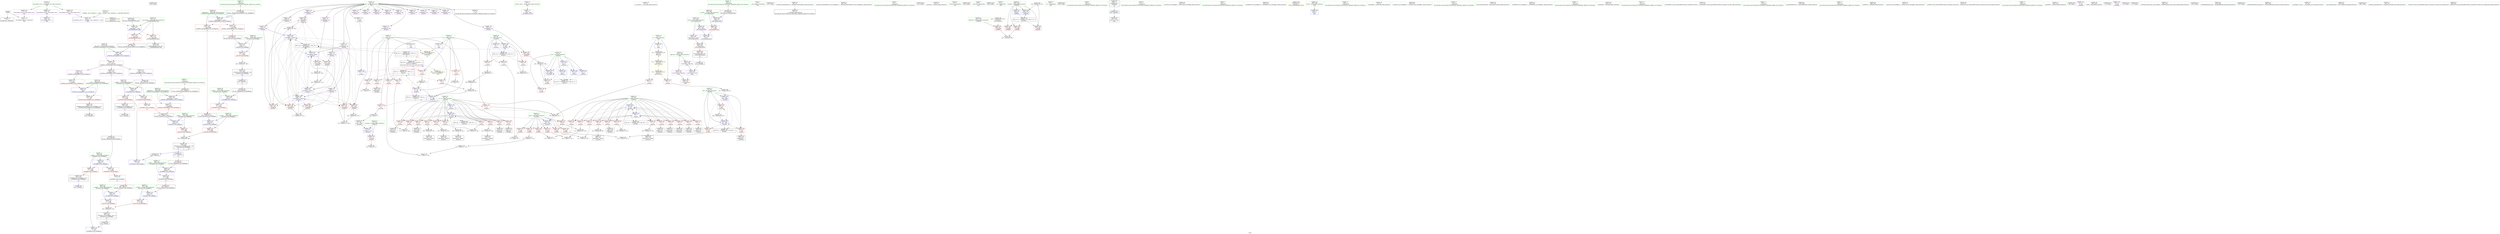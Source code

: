 digraph "SVFG" {
	label="SVFG";

	Node0x55ddb11cfbf0 [shape=record,color=grey,label="{NodeID: 0\nNullPtr}"];
	Node0x55ddb11cfbf0 -> Node0x55ddb11f7700[style=solid];
	Node0x55ddb11cfbf0 -> Node0x55ddb1202710[style=solid];
	Node0x55ddb1240a20 [shape=record,color=black,label="{NodeID: 526\n313 = PHI()\n}"];
	Node0x55ddb1204a30 [shape=record,color=blue,label="{NodeID: 277\n495\<--493\n__a.addr\<--__a\n_ZStorSt13_Ios_FmtflagsS_\n}"];
	Node0x55ddb1204a30 -> Node0x55ddb11fa1d0[style=dashed];
	Node0x55ddb11f8700 [shape=record,color=red,label="{NodeID: 194\n184\<--183\n\<--arrayidx42\n_Z5solvev\n}"];
	Node0x55ddb11f8700 -> Node0x55ddb11ff3b0[style=solid];
	Node0x55ddb11f4f60 [shape=record,color=purple,label="{NodeID: 111\n36\<--4\n\<--_ZStL8__ioinit\n__cxx_global_var_init\n}"];
	Node0x55ddb11f38f0 [shape=record,color=green,label="{NodeID: 28\n40\<--41\n__cxa_atexit\<--__cxa_atexit_field_insensitive\n}"];
	Node0x55ddb11feab0 [shape=record,color=grey,label="{NodeID: 388\n247 = Binary(246, 99, )\n}"];
	Node0x55ddb11feab0 -> Node0x55ddb1203780[style=solid];
	Node0x55ddb11f9dc0 [shape=record,color=red,label="{NodeID: 222\n476\<--464\n\<--__a.addr\n_ZStoRRSt13_Ios_FmtflagsS_\n}"];
	Node0x55ddb11f9dc0 -> Node0x55ddb11f4cf0[style=solid];
	Node0x55ddb11f9dc0 -> Node0x55ddb12047c0[style=solid];
	Node0x55ddb11fb8e0 [shape=record,color=purple,label="{NodeID: 139\n395\<--387\ncoerce.dive\<--retval\n_ZSt12setprecisioni\n}"];
	Node0x55ddb11fb8e0 -> Node0x55ddb11f9330[style=solid];
	Node0x55ddb11f6300 [shape=record,color=green,label="{NodeID: 56\n374\<--375\n__base.addr\<--__base.addr_field_insensitive\n_ZSt5fixedRSt8ios_base\n}"];
	Node0x55ddb11f6300 -> Node0x55ddb11f90c0[style=solid];
	Node0x55ddb11f6300 -> Node0x55ddb11f9190[style=solid];
	Node0x55ddb11f6300 -> Node0x55ddb1203d30[style=solid];
	Node0x55ddb1203440 [shape=record,color=blue,label="{NodeID: 250\n211\<--213\narrayidx59\<--add60\n_Z5solvev\n}"];
	Node0x55ddb1203440 -> Node0x55ddb11f8a40[style=dashed];
	Node0x55ddb1203440 -> Node0x55ddb11f8b10[style=dashed];
	Node0x55ddb1203440 -> Node0x55ddb1203510[style=dashed];
	Node0x55ddb11fcfa0 [shape=record,color=red,label="{NodeID: 167\n149\<--63\n\<--i17\n_Z5solvev\n}"];
	Node0x55ddb11fcfa0 -> Node0x55ddb11ff9b0[style=solid];
	Node0x55ddb11f7ba0 [shape=record,color=black,label="{NodeID: 84\n156\<--155\nidxprom\<--\n_Z5solvev\n}"];
	Node0x55ddb11d58a0 [shape=record,color=green,label="{NodeID: 1\n7\<--1\n__dso_handle\<--dummyObj\nGlob }"];
	Node0x55ddb1240af0 [shape=record,color=black,label="{NodeID: 527\n317 = PHI()\n}"];
	Node0x55ddb1204b00 [shape=record,color=blue,label="{NodeID: 278\n497\<--494\n__b.addr\<--__b\n_ZStorSt13_Ios_FmtflagsS_\n}"];
	Node0x55ddb1204b00 -> Node0x55ddb11fa2a0[style=dashed];
	Node0x55ddb11f87d0 [shape=record,color=red,label="{NodeID: 195\n192\<--191\n\<--arrayidx47\n_Z5solvev\n}"];
	Node0x55ddb11f87d0 -> Node0x55ddb11ff3b0[style=solid];
	Node0x55ddb11f5030 [shape=record,color=purple,label="{NodeID: 112\n135\<--15\n\<--dp\n_Z5solvev\n}"];
	Node0x55ddb11f5030 -> Node0x55ddb1203030[style=solid];
	Node0x55ddb11f39f0 [shape=record,color=green,label="{NodeID: 29\n39\<--45\n_ZNSt8ios_base4InitD1Ev\<--_ZNSt8ios_base4InitD1Ev_field_insensitive\n}"];
	Node0x55ddb11f39f0 -> Node0x55ddb11f79d0[style=solid];
	Node0x55ddb11fec30 [shape=record,color=grey,label="{NodeID: 389\n167 = Binary(166, 99, )\n}"];
	Node0x55ddb11fec30 -> Node0x55ddb11f7e10[style=solid];
	Node0x55ddb11f9e90 [shape=record,color=red,label="{NodeID: 223\n472\<--466\n\<--__b.addr\n_ZStoRRSt13_Ios_FmtflagsS_\n|{<s0>25}}"];
	Node0x55ddb11f9e90:s0 -> Node0x55ddb1242350[style=solid,color=red];
	Node0x55ddb11fb9b0 [shape=record,color=purple,label="{NodeID: 140\n414\<--413\n_M_flags\<--this1\n_ZNSt8ios_base4setfESt13_Ios_FmtflagsS0_\n}"];
	Node0x55ddb11fb9b0 -> Node0x55ddb11f9810[style=solid];
	Node0x55ddb11f63d0 [shape=record,color=green,label="{NodeID: 57\n381\<--382\n_ZNSt8ios_base4setfESt13_Ios_FmtflagsS0_\<--_ZNSt8ios_base4setfESt13_Ios_FmtflagsS0__field_insensitive\n}"];
	Node0x55ddb1203510 [shape=record,color=blue,label="{NodeID: 251\n230\<--232\narrayidx71\<--add72\n_Z5solvev\n}"];
	Node0x55ddb1203510 -> Node0x55ddb11f8560[style=dashed];
	Node0x55ddb1203510 -> Node0x55ddb11f8630[style=dashed];
	Node0x55ddb1203510 -> Node0x55ddb11f8700[style=dashed];
	Node0x55ddb1203510 -> Node0x55ddb11f87d0[style=dashed];
	Node0x55ddb1203510 -> Node0x55ddb11f88a0[style=dashed];
	Node0x55ddb1203510 -> Node0x55ddb11f8970[style=dashed];
	Node0x55ddb1203510 -> Node0x55ddb12032a0[style=dashed];
	Node0x55ddb1203510 -> Node0x55ddb1203370[style=dashed];
	Node0x55ddb1203510 -> Node0x55ddb1203440[style=dashed];
	Node0x55ddb1203510 -> Node0x55ddb121e0b0[style=dashed];
	Node0x55ddb11fd070 [shape=record,color=red,label="{NodeID: 168\n155\<--63\n\<--i17\n_Z5solvev\n}"];
	Node0x55ddb11fd070 -> Node0x55ddb11f7ba0[style=solid];
	Node0x55ddb11f7c70 [shape=record,color=black,label="{NodeID: 85\n159\<--158\nidxprom27\<--\n_Z5solvev\n}"];
	Node0x55ddb11f17d0 [shape=record,color=green,label="{NodeID: 2\n9\<--1\n\<--dummyObj\nCan only get source location for instruction, argument, global var or function.}"];
	Node0x55ddb1240bc0 [shape=record,color=black,label="{NodeID: 528\n321 = PHI()\n}"];
	Node0x55ddb11f88a0 [shape=record,color=red,label="{NodeID: 196\n202\<--201\n\<--arrayidx53\n_Z5solvev\n}"];
	Node0x55ddb11f88a0 -> Node0x55ddb11fe930[style=solid];
	Node0x55ddb11f5100 [shape=record,color=purple,label="{NodeID: 113\n157\<--15\narrayidx\<--dp\n_Z5solvev\n}"];
	Node0x55ddb11f3af0 [shape=record,color=green,label="{NodeID: 30\n52\<--53\n_Z5solvev\<--_Z5solvev_field_insensitive\n}"];
	Node0x55ddb121fa20 [shape=record,color=yellow,style=double,label="{NodeID: 473\n37V_1 = ENCHI(MR_37V_0)\npts\{375 \}\nFun[_ZSt5fixedRSt8ios_base]}"];
	Node0x55ddb121fa20 -> Node0x55ddb1203d30[style=dashed];
	Node0x55ddb11fedb0 [shape=record,color=grey,label="{NodeID: 390\n458 = Binary(457, 459, )\n}"];
	Node0x55ddb11fedb0 -> Node0x55ddb11f4c20[style=solid];
	Node0x55ddb11f9f60 [shape=record,color=red,label="{NodeID: 224\n471\<--470\n\<--\n_ZStoRRSt13_Ios_FmtflagsS_\n|{<s0>25}}"];
	Node0x55ddb11f9f60:s0 -> Node0x55ddb1242210[style=solid,color=red];
	Node0x55ddb11fba80 [shape=record,color=purple,label="{NodeID: 141\n421\<--413\n_M_flags2\<--this1\n_ZNSt8ios_base4setfESt13_Ios_FmtflagsS0_\n|{<s0>21}}"];
	Node0x55ddb11fba80:s0 -> Node0x55ddb1242490[style=solid,color=red];
	Node0x55ddb11f64d0 [shape=record,color=green,label="{NodeID: 58\n387\<--388\nretval\<--retval_field_insensitive\n_ZSt12setprecisioni\n}"];
	Node0x55ddb11f64d0 -> Node0x55ddb11fb810[style=solid];
	Node0x55ddb11f64d0 -> Node0x55ddb11fb8e0[style=solid];
	Node0x55ddb12035e0 [shape=record,color=blue,label="{NodeID: 252\n65\<--238\nj\<--inc\n_Z5solvev\n}"];
	Node0x55ddb12035e0 -> Node0x55ddb11fd7c0[style=dashed];
	Node0x55ddb12035e0 -> Node0x55ddb11fd890[style=dashed];
	Node0x55ddb12035e0 -> Node0x55ddb11fd960[style=dashed];
	Node0x55ddb12035e0 -> Node0x55ddb11fda30[style=dashed];
	Node0x55ddb12035e0 -> Node0x55ddb11fdb00[style=dashed];
	Node0x55ddb12035e0 -> Node0x55ddb11fdbd0[style=dashed];
	Node0x55ddb12035e0 -> Node0x55ddb11fdca0[style=dashed];
	Node0x55ddb12035e0 -> Node0x55ddb11fdd70[style=dashed];
	Node0x55ddb12035e0 -> Node0x55ddb11fde40[style=dashed];
	Node0x55ddb12035e0 -> Node0x55ddb11fdf10[style=dashed];
	Node0x55ddb12035e0 -> Node0x55ddb11fdfe0[style=dashed];
	Node0x55ddb12035e0 -> Node0x55ddb11fe0b0[style=dashed];
	Node0x55ddb12035e0 -> Node0x55ddb12031d0[style=dashed];
	Node0x55ddb12035e0 -> Node0x55ddb12035e0[style=dashed];
	Node0x55ddb12035e0 -> Node0x55ddb1222ab0[style=dashed];
	Node0x55ddb11fd140 [shape=record,color=red,label="{NodeID: 169\n162\<--63\n\<--i17\n_Z5solvev\n}"];
	Node0x55ddb11fd140 -> Node0x55ddb11fef30[style=solid];
	Node0x55ddb11f7d40 [shape=record,color=black,label="{NodeID: 86\n164\<--163\nidxprom30\<--add29\n_Z5solvev\n}"];
	Node0x55ddb11f1860 [shape=record,color=green,label="{NodeID: 3\n19\<--1\n_ZSt3cin\<--dummyObj\nGlob }"];
	Node0x55ddb1240c90 [shape=record,color=black,label="{NodeID: 529\n343 = PHI()\n}"];
	Node0x55ddb12279d0 [shape=record,color=yellow,style=double,label="{NodeID: 446\n29V_1 = ENCHI(MR_29V_0)\npts\{10 12 180000 \}\nFun[main]|{<s0>18}}"];
	Node0x55ddb12279d0:s0 -> Node0x55ddb12239b0[style=dashed,color=red];
	Node0x55ddb11f8970 [shape=record,color=red,label="{NodeID: 197\n212\<--211\n\<--arrayidx59\n_Z5solvev\n}"];
	Node0x55ddb11f8970 -> Node0x55ddb1209b50[style=solid];
	Node0x55ddb11f51d0 [shape=record,color=purple,label="{NodeID: 114\n160\<--15\narrayidx28\<--dp\n_Z5solvev\n}"];
	Node0x55ddb11f51d0 -> Node0x55ddb11f8560[style=solid];
	Node0x55ddb11f3bf0 [shape=record,color=green,label="{NodeID: 31\n55\<--56\nlayer\<--layer_field_insensitive\n_Z5solvev\n}"];
	Node0x55ddb11f3bf0 -> Node0x55ddb11fc510[style=solid];
	Node0x55ddb11f3bf0 -> Node0x55ddb11fc5e0[style=solid];
	Node0x55ddb11f3bf0 -> Node0x55ddb11fc6b0[style=solid];
	Node0x55ddb11f3bf0 -> Node0x55ddb11fc780[style=solid];
	Node0x55ddb11f3bf0 -> Node0x55ddb11fc850[style=solid];
	Node0x55ddb11f3bf0 -> Node0x55ddb11fc920[style=solid];
	Node0x55ddb11f3bf0 -> Node0x55ddb12028e0[style=solid];
	Node0x55ddb11fef30 [shape=record,color=grey,label="{NodeID: 391\n163 = Binary(162, 99, )\n}"];
	Node0x55ddb11fef30 -> Node0x55ddb11f7d40[style=solid];
	Node0x55ddb11fa030 [shape=record,color=red,label="{NodeID: 225\n488\<--482\n\<--__a.addr\n_ZStanSt13_Ios_FmtflagsS_\n}"];
	Node0x55ddb11fa030 -> Node0x55ddb11fe7b0[style=solid];
	Node0x55ddb11fbb50 [shape=record,color=purple,label="{NodeID: 142\n430\<--413\n_M_flags5\<--this1\n_ZNSt8ios_base4setfESt13_Ios_FmtflagsS0_\n|{<s0>23}}"];
	Node0x55ddb11fbb50:s0 -> Node0x55ddb12427e0[style=solid,color=red];
	Node0x55ddb11f65a0 [shape=record,color=green,label="{NodeID: 59\n389\<--390\n__n.addr\<--__n.addr_field_insensitive\n_ZSt12setprecisioni\n}"];
	Node0x55ddb11f65a0 -> Node0x55ddb11f9260[style=solid];
	Node0x55ddb11f65a0 -> Node0x55ddb1203e00[style=solid];
	Node0x55ddb12036b0 [shape=record,color=blue,label="{NodeID: 253\n63\<--243\ni17\<--inc78\n_Z5solvev\n}"];
	Node0x55ddb12036b0 -> Node0x55ddb11fced0[style=dashed];
	Node0x55ddb12036b0 -> Node0x55ddb11fcfa0[style=dashed];
	Node0x55ddb12036b0 -> Node0x55ddb11fd070[style=dashed];
	Node0x55ddb12036b0 -> Node0x55ddb11fd140[style=dashed];
	Node0x55ddb12036b0 -> Node0x55ddb11fd210[style=dashed];
	Node0x55ddb12036b0 -> Node0x55ddb11fd2e0[style=dashed];
	Node0x55ddb12036b0 -> Node0x55ddb11fd3b0[style=dashed];
	Node0x55ddb12036b0 -> Node0x55ddb11fd480[style=dashed];
	Node0x55ddb12036b0 -> Node0x55ddb11fd550[style=dashed];
	Node0x55ddb12036b0 -> Node0x55ddb11fd620[style=dashed];
	Node0x55ddb12036b0 -> Node0x55ddb11fd6f0[style=dashed];
	Node0x55ddb12036b0 -> Node0x55ddb12036b0[style=dashed];
	Node0x55ddb12036b0 -> Node0x55ddb12225b0[style=dashed];
	Node0x55ddb11fd210 [shape=record,color=red,label="{NodeID: 170\n178\<--63\n\<--i17\n_Z5solvev\n}"];
	Node0x55ddb11fd210 -> Node0x55ddb11f7ee0[style=solid];
	Node0x55ddb11f7e10 [shape=record,color=black,label="{NodeID: 87\n168\<--167\nidxprom33\<--add32\n_Z5solvev\n}"];
	Node0x55ddb11f1b10 [shape=record,color=green,label="{NodeID: 4\n20\<--1\n_ZSt4cout\<--dummyObj\nGlob }"];
	Node0x55ddb1240d60 [shape=record,color=black,label="{NodeID: 530\n346 = PHI()\n}"];
	Node0x55ddb11f8a40 [shape=record,color=red,label="{NodeID: 198\n221\<--220\n\<--arrayidx64\n_Z5solvev\n}"];
	Node0x55ddb11f8a40 -> Node0x55ddb120a5d0[style=solid];
	Node0x55ddb11fa580 [shape=record,color=purple,label="{NodeID: 115\n165\<--15\narrayidx31\<--dp\n_Z5solvev\n}"];
	Node0x55ddb11f3cc0 [shape=record,color=green,label="{NodeID: 32\n57\<--58\nisCenter\<--isCenter_field_insensitive\n_Z5solvev\n}"];
	Node0x55ddb11f3cc0 -> Node0x55ddb11fc9f0[style=solid];
	Node0x55ddb11f3cc0 -> Node0x55ddb12029b0[style=solid];
	Node0x55ddb11ff0b0 [shape=record,color=grey,label="{NodeID: 392\n105 = Binary(104, 97, )\n}"];
	Node0x55ddb11ff0b0 -> Node0x55ddb1202c20[style=solid];
	Node0x55ddb11fa100 [shape=record,color=red,label="{NodeID: 226\n489\<--484\n\<--__b.addr\n_ZStanSt13_Ios_FmtflagsS_\n}"];
	Node0x55ddb11fa100 -> Node0x55ddb11fe7b0[style=solid];
	Node0x55ddb11fbc20 [shape=record,color=red,label="{NodeID: 143\n100\<--8\n\<--n\n_Z5solvev\n}"];
	Node0x55ddb11fbc20 -> Node0x55ddb120a8d0[style=solid];
	Node0x55ddb11f6670 [shape=record,color=green,label="{NodeID: 60\n402\<--403\nthis.addr\<--this.addr_field_insensitive\n_ZNSt8ios_base4setfESt13_Ios_FmtflagsS0_\n}"];
	Node0x55ddb11f6670 -> Node0x55ddb11f9400[style=solid];
	Node0x55ddb11f6670 -> Node0x55ddb1203fa0[style=solid];
	Node0x55ddb121fdb0 [shape=record,color=black,label="{NodeID: 420\nMR_4V_3 = PHI(MR_4V_2, MR_4V_1, )\npts\{12 \}\n|{|<s2>13}}"];
	Node0x55ddb121fdb0 -> Node0x55ddb11fc1d0[style=dashed];
	Node0x55ddb121fdb0 -> Node0x55ddb11fc2a0[style=dashed];
	Node0x55ddb121fdb0:s2 -> Node0x55ddb12239b0[style=dashed,color=blue];
	Node0x55ddb1203780 [shape=record,color=blue,label="{NodeID: 254\n67\<--247\ni80\<--add81\n_Z5solvev\n}"];
	Node0x55ddb1203780 -> Node0x55ddb11fe180[style=dashed];
	Node0x55ddb1203780 -> Node0x55ddb11fe250[style=dashed];
	Node0x55ddb1203780 -> Node0x55ddb11fe320[style=dashed];
	Node0x55ddb1203780 -> Node0x55ddb1203920[style=dashed];
	Node0x55ddb1203780 -> Node0x55ddb1222fb0[style=dashed];
	Node0x55ddb11fd2e0 [shape=record,color=red,label="{NodeID: 171\n185\<--63\n\<--i17\n_Z5solvev\n}"];
	Node0x55ddb11fd2e0 -> Node0x55ddb11ff530[style=solid];
	Node0x55ddb11f7ee0 [shape=record,color=black,label="{NodeID: 88\n179\<--178\nidxprom39\<--\n_Z5solvev\n}"];
	Node0x55ddb11f1ba0 [shape=record,color=green,label="{NodeID: 5\n21\<--1\n.str\<--dummyObj\nGlob }"];
	Node0x55ddb1240ec0 [shape=record,color=black,label="{NodeID: 531\n351 = PHI(385, )\n}"];
	Node0x55ddb1240ec0 -> Node0x55ddb1203c60[style=solid];
	Node0x55ddb11f8b10 [shape=record,color=red,label="{NodeID: 199\n231\<--230\n\<--arrayidx71\n_Z5solvev\n}"];
	Node0x55ddb11f8b10 -> Node0x55ddb1209cd0[style=solid];
	Node0x55ddb11fa610 [shape=record,color=purple,label="{NodeID: 116\n169\<--15\narrayidx34\<--dp\n_Z5solvev\n}"];
	Node0x55ddb11fa610 -> Node0x55ddb11f8630[style=solid];
	Node0x55ddb11fa610 -> Node0x55ddb12032a0[style=solid];
	Node0x55ddb11f3d90 [shape=record,color=green,label="{NodeID: 33\n59\<--60\ni\<--i_field_insensitive\n_Z5solvev\n}"];
	Node0x55ddb11f3d90 -> Node0x55ddb11fcac0[style=solid];
	Node0x55ddb11f3d90 -> Node0x55ddb11fcb90[style=solid];
	Node0x55ddb11f3d90 -> Node0x55ddb11fcc60[style=solid];
	Node0x55ddb11f3d90 -> Node0x55ddb1202a80[style=solid];
	Node0x55ddb11f3d90 -> Node0x55ddb1202c20[style=solid];
	Node0x55ddb11ff230 [shape=record,color=grey,label="{NodeID: 393\n325 = Binary(324, 99, )\n}"];
	Node0x55ddb11ff230 -> Node0x55ddb1203ac0[style=solid];
	Node0x55ddb11fa1d0 [shape=record,color=red,label="{NodeID: 227\n501\<--495\n\<--__a.addr\n_ZStorSt13_Ios_FmtflagsS_\n}"];
	Node0x55ddb11fa1d0 -> Node0x55ddb120a750[style=solid];
	Node0x55ddb11fbcf0 [shape=record,color=red,label="{NodeID: 144\n110\<--8\n\<--n\n_Z5solvev\n}"];
	Node0x55ddb11fbcf0 -> Node0x55ddb12002b0[style=solid];
	Node0x55ddb11f6740 [shape=record,color=green,label="{NodeID: 61\n404\<--405\n__fmtfl.addr\<--__fmtfl.addr_field_insensitive\n_ZNSt8ios_base4setfESt13_Ios_FmtflagsS0_\n}"];
	Node0x55ddb11f6740 -> Node0x55ddb11f94d0[style=solid];
	Node0x55ddb11f6740 -> Node0x55ddb1204070[style=solid];
	Node0x55ddb1203850 [shape=record,color=blue,label="{NodeID: 255\n61\<--262\nans\<--add89\n_Z5solvev\n}"];
	Node0x55ddb1203850 -> Node0x55ddb11fcd30[style=dashed];
	Node0x55ddb1203850 -> Node0x55ddb1203850[style=dashed];
	Node0x55ddb1203850 -> Node0x55ddb12220b0[style=dashed];
	Node0x55ddb11fd3b0 [shape=record,color=red,label="{NodeID: 172\n196\<--63\n\<--i17\n_Z5solvev\n}"];
	Node0x55ddb11fd3b0 -> Node0x55ddb11f8220[style=solid];
	Node0x55ddb11f7fb0 [shape=record,color=black,label="{NodeID: 89\n182\<--181\nidxprom41\<--\n_Z5solvev\n}"];
	Node0x55ddb11f1c30 [shape=record,color=green,label="{NodeID: 6\n23\<--1\n.str.1\<--dummyObj\nGlob }"];
	Node0x55ddb1241050 [shape=record,color=black,label="{NodeID: 532\n359 = PHI()\n}"];
	Node0x55ddb1227cd0 [shape=record,color=yellow,style=double,label="{NodeID: 449\n6V_1 = ENCHI(MR_6V_0)\npts\{14 \}\nFun[main]|{<s0>18}}"];
	Node0x55ddb1227cd0:s0 -> Node0x55ddb1228650[style=dashed,color=red];
	Node0x55ddb11f8be0 [shape=record,color=red,label="{NodeID: 200\n260\<--259\n\<--arrayidx88\n_Z5solvev\n}"];
	Node0x55ddb11f8be0 -> Node0x55ddb120a150[style=solid];
	Node0x55ddb11fa6a0 [shape=record,color=purple,label="{NodeID: 117\n180\<--15\narrayidx40\<--dp\n_Z5solvev\n}"];
	Node0x55ddb11f3e60 [shape=record,color=green,label="{NodeID: 34\n61\<--62\nans\<--ans_field_insensitive\n_Z5solvev\n}"];
	Node0x55ddb11f3e60 -> Node0x55ddb11fcd30[style=solid];
	Node0x55ddb11f3e60 -> Node0x55ddb11fce00[style=solid];
	Node0x55ddb11f3e60 -> Node0x55ddb1202cf0[style=solid];
	Node0x55ddb11f3e60 -> Node0x55ddb1202dc0[style=solid];
	Node0x55ddb11f3e60 -> Node0x55ddb1202e90[style=solid];
	Node0x55ddb11f3e60 -> Node0x55ddb1202f60[style=solid];
	Node0x55ddb11f3e60 -> Node0x55ddb1203850[style=solid];
	Node0x55ddb11ff3b0 [shape=record,color=grey,label="{NodeID: 394\n193 = Binary(192, 184, )\n}"];
	Node0x55ddb11ff3b0 -> Node0x55ddb1203370[style=solid];
	Node0x55ddb11fa2a0 [shape=record,color=red,label="{NodeID: 228\n502\<--497\n\<--__b.addr\n_ZStorSt13_Ios_FmtflagsS_\n}"];
	Node0x55ddb11fa2a0 -> Node0x55ddb120a750[style=solid];
	Node0x55ddb11fbdc0 [shape=record,color=red,label="{NodeID: 145\n115\<--8\n\<--n\n_Z5solvev\n}"];
	Node0x55ddb11fbdc0 -> Node0x55ddb11ffe30[style=solid];
	Node0x55ddb11f6810 [shape=record,color=green,label="{NodeID: 62\n406\<--407\n__mask.addr\<--__mask.addr_field_insensitive\n_ZNSt8ios_base4setfESt13_Ios_FmtflagsS0_\n}"];
	Node0x55ddb11f6810 -> Node0x55ddb11f95a0[style=solid];
	Node0x55ddb11f6810 -> Node0x55ddb11f9670[style=solid];
	Node0x55ddb11f6810 -> Node0x55ddb1204140[style=solid];
	Node0x55ddb1203920 [shape=record,color=blue,label="{NodeID: 256\n67\<--266\ni80\<--inc91\n_Z5solvev\n}"];
	Node0x55ddb1203920 -> Node0x55ddb11fe180[style=dashed];
	Node0x55ddb1203920 -> Node0x55ddb11fe250[style=dashed];
	Node0x55ddb1203920 -> Node0x55ddb11fe320[style=dashed];
	Node0x55ddb1203920 -> Node0x55ddb1203920[style=dashed];
	Node0x55ddb1203920 -> Node0x55ddb1222fb0[style=dashed];
	Node0x55ddb11fd480 [shape=record,color=red,label="{NodeID: 173\n205\<--63\n\<--i17\n_Z5solvev\n}"];
	Node0x55ddb11fd480 -> Node0x55ddb11fe630[style=solid];
	Node0x55ddb11f8080 [shape=record,color=black,label="{NodeID: 90\n187\<--186\nidxprom44\<--add43\n_Z5solvev\n}"];
	Node0x55ddb11f2500 [shape=record,color=green,label="{NodeID: 7\n26\<--1\n\<--dummyObj\nCan only get source location for instruction, argument, global var or function.}"];
	Node0x55ddb1241120 [shape=record,color=black,label="{NodeID: 533\n362 = PHI(300, )\n}"];
	Node0x55ddb1241120 -> Node0x55ddb11f5830[style=solid];
	Node0x55ddb11f8cb0 [shape=record,color=red,label="{NodeID: 201\n309\<--301\n\<--TestCase\n_Z4MAINv\n}"];
	Node0x55ddb11f8cb0 -> Node0x55ddb120ece0[style=solid];
	Node0x55ddb11fa770 [shape=record,color=purple,label="{NodeID: 118\n183\<--15\narrayidx42\<--dp\n_Z5solvev\n}"];
	Node0x55ddb11fa770 -> Node0x55ddb11f8700[style=solid];
	Node0x55ddb11f3f30 [shape=record,color=green,label="{NodeID: 35\n63\<--64\ni17\<--i17_field_insensitive\n_Z5solvev\n}"];
	Node0x55ddb11f3f30 -> Node0x55ddb11fced0[style=solid];
	Node0x55ddb11f3f30 -> Node0x55ddb11fcfa0[style=solid];
	Node0x55ddb11f3f30 -> Node0x55ddb11fd070[style=solid];
	Node0x55ddb11f3f30 -> Node0x55ddb11fd140[style=solid];
	Node0x55ddb11f3f30 -> Node0x55ddb11fd210[style=solid];
	Node0x55ddb11f3f30 -> Node0x55ddb11fd2e0[style=solid];
	Node0x55ddb11f3f30 -> Node0x55ddb11fd3b0[style=solid];
	Node0x55ddb11f3f30 -> Node0x55ddb11fd480[style=solid];
	Node0x55ddb11f3f30 -> Node0x55ddb11fd550[style=solid];
	Node0x55ddb11f3f30 -> Node0x55ddb11fd620[style=solid];
	Node0x55ddb11f3f30 -> Node0x55ddb11fd6f0[style=solid];
	Node0x55ddb11f3f30 -> Node0x55ddb1203100[style=solid];
	Node0x55ddb11f3f30 -> Node0x55ddb12036b0[style=solid];
	Node0x55ddb11ff530 [shape=record,color=grey,label="{NodeID: 395\n186 = Binary(185, 99, )\n}"];
	Node0x55ddb11ff530 -> Node0x55ddb11f8080[style=solid];
	Node0x55ddb11fa370 [shape=record,color=blue,label="{NodeID: 229\n8\<--9\nn\<--\nGlob }"];
	Node0x55ddb11fa370 -> Node0x55ddb12279d0[style=dashed];
	Node0x55ddb11fbe90 [shape=record,color=red,label="{NodeID: 146\n140\<--8\n\<--n\n_Z5solvev\n}"];
	Node0x55ddb11fbe90 -> Node0x55ddb120f460[style=solid];
	Node0x55ddb11f68e0 [shape=record,color=green,label="{NodeID: 63\n408\<--409\n__old\<--__old_field_insensitive\n_ZNSt8ios_base4setfESt13_Ios_FmtflagsS0_\n}"];
	Node0x55ddb11f68e0 -> Node0x55ddb11f9740[style=solid];
	Node0x55ddb11f68e0 -> Node0x55ddb1204210[style=solid];
	Node0x55ddb12039f0 [shape=record,color=blue,label="{NodeID: 257\n303\<--99\nCaseID\<--\n_Z4MAINv\n}"];
	Node0x55ddb12039f0 -> Node0x55ddb1223ee0[style=dashed];
	Node0x55ddb11fd550 [shape=record,color=red,label="{NodeID: 174\n215\<--63\n\<--i17\n_Z5solvev\n}"];
	Node0x55ddb11fd550 -> Node0x55ddb11f5350[style=solid];
	Node0x55ddb11f8150 [shape=record,color=black,label="{NodeID: 91\n190\<--189\nidxprom46\<--\n_Z5solvev\n}"];
	Node0x55ddb11f2590 [shape=record,color=green,label="{NodeID: 8\n97\<--1\n\<--dummyObj\nCan only get source location for instruction, argument, global var or function.}"];
	Node0x55ddb1241290 [shape=record,color=black,label="{NodeID: 534\n378 = PHI(398, )\n}"];
	Node0x55ddb11f8d80 [shape=record,color=red,label="{NodeID: 202\n308\<--303\n\<--CaseID\n_Z4MAINv\n}"];
	Node0x55ddb11f8d80 -> Node0x55ddb120ece0[style=solid];
	Node0x55ddb11fa840 [shape=record,color=purple,label="{NodeID: 119\n188\<--15\narrayidx45\<--dp\n_Z5solvev\n}"];
	Node0x55ddb11f4000 [shape=record,color=green,label="{NodeID: 36\n65\<--66\nj\<--j_field_insensitive\n_Z5solvev\n}"];
	Node0x55ddb11f4000 -> Node0x55ddb11fd7c0[style=solid];
	Node0x55ddb11f4000 -> Node0x55ddb11fd890[style=solid];
	Node0x55ddb11f4000 -> Node0x55ddb11fd960[style=solid];
	Node0x55ddb11f4000 -> Node0x55ddb11fda30[style=solid];
	Node0x55ddb11f4000 -> Node0x55ddb11fdb00[style=solid];
	Node0x55ddb11f4000 -> Node0x55ddb11fdbd0[style=solid];
	Node0x55ddb11f4000 -> Node0x55ddb11fdca0[style=solid];
	Node0x55ddb11f4000 -> Node0x55ddb11fdd70[style=solid];
	Node0x55ddb11f4000 -> Node0x55ddb11fde40[style=solid];
	Node0x55ddb11f4000 -> Node0x55ddb11fdf10[style=solid];
	Node0x55ddb11f4000 -> Node0x55ddb11fdfe0[style=solid];
	Node0x55ddb11f4000 -> Node0x55ddb11fe0b0[style=solid];
	Node0x55ddb11f4000 -> Node0x55ddb12031d0[style=solid];
	Node0x55ddb11f4000 -> Node0x55ddb12035e0[style=solid];
	Node0x55ddb11ff6b0 [shape=record,color=grey,label="{NodeID: 396\n83 = Binary(81, 82, )\n}"];
	Node0x55ddb11ff6b0 -> Node0x55ddb12028e0[style=solid];
	Node0x55ddb11fa470 [shape=record,color=blue,label="{NodeID: 230\n11\<--9\nx\<--\nGlob }"];
	Node0x55ddb11fa470 -> Node0x55ddb12279d0[style=dashed];
	Node0x55ddb11fbf60 [shape=record,color=red,label="{NodeID: 147\n254\<--8\n\<--n\n_Z5solvev\n}"];
	Node0x55ddb11fbf60 -> Node0x55ddb11f5690[style=solid];
	Node0x55ddb11f69b0 [shape=record,color=green,label="{NodeID: 64\n419\<--420\n_ZStcoSt13_Ios_Fmtflags\<--_ZStcoSt13_Ios_Fmtflags_field_insensitive\n}"];
	Node0x55ddb1203ac0 [shape=record,color=blue,label="{NodeID: 258\n303\<--325\nCaseID\<--inc\n_Z4MAINv\n}"];
	Node0x55ddb1203ac0 -> Node0x55ddb1223ee0[style=dashed];
	Node0x55ddb11fd620 [shape=record,color=red,label="{NodeID: 175\n223\<--63\n\<--i17\n_Z5solvev\n}"];
	Node0x55ddb11fd620 -> Node0x55ddb1209850[style=solid];
	Node0x55ddb11f8220 [shape=record,color=black,label="{NodeID: 92\n197\<--196\nidxprom50\<--\n_Z5solvev\n}"];
	Node0x55ddb11f2620 [shape=record,color=green,label="{NodeID: 9\n99\<--1\n\<--dummyObj\nCan only get source location for instruction, argument, global var or function.}"];
	Node0x55ddb12413a0 [shape=record,color=black,label="{NodeID: 535\n418 = PHI(452, )\n|{<s0>21}}"];
	Node0x55ddb12413a0:s0 -> Node0x55ddb12425d0[style=solid,color=red];
	Node0x55ddb11f8e50 [shape=record,color=red,label="{NodeID: 203\n316\<--303\n\<--CaseID\n_Z4MAINv\n}"];
	Node0x55ddb11fa910 [shape=record,color=purple,label="{NodeID: 120\n191\<--15\narrayidx47\<--dp\n_Z5solvev\n}"];
	Node0x55ddb11fa910 -> Node0x55ddb11f87d0[style=solid];
	Node0x55ddb11fa910 -> Node0x55ddb1203370[style=solid];
	Node0x55ddb11f40d0 [shape=record,color=green,label="{NodeID: 37\n67\<--68\ni80\<--i80_field_insensitive\n_Z5solvev\n}"];
	Node0x55ddb11f40d0 -> Node0x55ddb11fe180[style=solid];
	Node0x55ddb11f40d0 -> Node0x55ddb11fe250[style=solid];
	Node0x55ddb11f40d0 -> Node0x55ddb11fe320[style=solid];
	Node0x55ddb11f40d0 -> Node0x55ddb1203780[style=solid];
	Node0x55ddb11f40d0 -> Node0x55ddb1203920[style=solid];
	Node0x55ddb11ff830 [shape=record,color=grey,label="{NodeID: 397\n78 = Binary(9, 77, )\n}"];
	Node0x55ddb11ff830 -> Node0x55ddb1202810[style=solid];
	Node0x55ddb1202410 [shape=record,color=blue,label="{NodeID: 231\n13\<--9\ny\<--\nGlob }"];
	Node0x55ddb1202410 -> Node0x55ddb1227cd0[style=dashed];
	Node0x55ddb11fc030 [shape=record,color=red,label="{NodeID: 148\n74\<--11\n\<--x\n_Z5solvev\n}"];
	Node0x55ddb11fc030 -> Node0x55ddb120efe0[style=solid];
	Node0x55ddb11f6ab0 [shape=record,color=green,label="{NodeID: 65\n423\<--424\n_ZStaNRSt13_Ios_FmtflagsS_\<--_ZStaNRSt13_Ios_FmtflagsS__field_insensitive\n}"];
	Node0x55ddb122c630 [shape=record,color=yellow,style=double,label="{NodeID: 508\nRETMU(37V_2)\npts\{375 \}\nFun[_ZSt5fixedRSt8ios_base]}"];
	Node0x55ddb1203b90 [shape=record,color=blue,label="{NodeID: 259\n338\<--9\nretval\<--\nmain\n}"];
	Node0x55ddb11fd6f0 [shape=record,color=red,label="{NodeID: 176\n242\<--63\n\<--i17\n_Z5solvev\n}"];
	Node0x55ddb11fd6f0 -> Node0x55ddb11ffb30[style=solid];
	Node0x55ddb11f82f0 [shape=record,color=black,label="{NodeID: 93\n200\<--199\nidxprom52\<--\n_Z5solvev\n}"];
	Node0x55ddb11f26f0 [shape=record,color=green,label="{NodeID: 10\n109\<--1\n\<--dummyObj\nCan only get source location for instruction, argument, global var or function.}"];
	Node0x55ddb1241510 [shape=record,color=black,label="{NodeID: 536\n422 = PHI(436, )\n}"];
	Node0x55ddb11f8f20 [shape=record,color=red,label="{NodeID: 204\n324\<--303\n\<--CaseID\n_Z4MAINv\n}"];
	Node0x55ddb11f8f20 -> Node0x55ddb11ff230[style=solid];
	Node0x55ddb11fa9e0 [shape=record,color=purple,label="{NodeID: 121\n198\<--15\narrayidx51\<--dp\n_Z5solvev\n}"];
	Node0x55ddb11f41a0 [shape=record,color=green,label="{NodeID: 38\n70\<--71\n_ZNSirsERi\<--_ZNSirsERi_field_insensitive\n}"];
	Node0x55ddb11ff9b0 [shape=record,color=grey,label="{NodeID: 398\n151 = Binary(149, 150, )\n}"];
	Node0x55ddb11ff9b0 -> Node0x55ddb120f160[style=solid];
	Node0x55ddb1202510 [shape=record,color=blue,label="{NodeID: 232\n509\<--26\nllvm.global_ctors_0\<--\nGlob }"];
	Node0x55ddb11fc100 [shape=record,color=red,label="{NodeID: 149\n77\<--11\n\<--x\n_Z5solvev\n}"];
	Node0x55ddb11fc100 -> Node0x55ddb11ff830[style=solid];
	Node0x55ddb11f6bb0 [shape=record,color=green,label="{NodeID: 66\n428\<--429\n_ZStanSt13_Ios_FmtflagsS_\<--_ZStanSt13_Ios_FmtflagsS__field_insensitive\n}"];
	Node0x55ddb1203c60 [shape=record,color=blue,label="{NodeID: 260\n355\<--351\ncoerce.dive\<--call2\nmain\n}"];
	Node0x55ddb1203c60 -> Node0x55ddb11f8ff0[style=dashed];
	Node0x55ddb11fd7c0 [shape=record,color=red,label="{NodeID: 177\n145\<--65\n\<--j\n_Z5solvev\n}"];
	Node0x55ddb11fd7c0 -> Node0x55ddb120f2e0[style=solid];
	Node0x55ddb11f83c0 [shape=record,color=black,label="{NodeID: 94\n207\<--206\nidxprom56\<--add55\n_Z5solvev\n}"];
	Node0x55ddb11f27f0 [shape=record,color=green,label="{NodeID: 11\n122\<--1\n\<--dummyObj\nCan only get source location for instruction, argument, global var or function.}"];
	Node0x55ddb1241620 [shape=record,color=black,label="{NodeID: 537\n427 = PHI(479, )\n|{<s0>23}}"];
	Node0x55ddb1241620:s0 -> Node0x55ddb1242950[style=solid,color=red];
	Node0x55ddb1209850 [shape=record,color=grey,label="{NodeID: 371\n224 = Binary(223, 99, )\n}"];
	Node0x55ddb1209850 -> Node0x55ddb11f54f0[style=solid];
	Node0x55ddb11f8ff0 [shape=record,color=red,label="{NodeID: 205\n358\<--357\n\<--coerce.dive3\nmain\n}"];
	Node0x55ddb11faab0 [shape=record,color=purple,label="{NodeID: 122\n201\<--15\narrayidx53\<--dp\n_Z5solvev\n}"];
	Node0x55ddb11faab0 -> Node0x55ddb11f88a0[style=solid];
	Node0x55ddb11f42a0 [shape=record,color=green,label="{NodeID: 39\n133\<--134\nllvm.memset.p0i8.i64\<--llvm.memset.p0i8.i64_field_insensitive\n}"];
	Node0x55ddb11ffb30 [shape=record,color=grey,label="{NodeID: 399\n243 = Binary(242, 99, )\n}"];
	Node0x55ddb11ffb30 -> Node0x55ddb12036b0[style=solid];
	Node0x55ddb1202610 [shape=record,color=blue,label="{NodeID: 233\n510\<--27\nllvm.global_ctors_1\<--_GLOBAL__sub_I_cgy4ever_1_1.cpp\nGlob }"];
	Node0x55ddb11fc1d0 [shape=record,color=red,label="{NodeID: 150\n81\<--11\n\<--x\n_Z5solvev\n}"];
	Node0x55ddb11fc1d0 -> Node0x55ddb11ff6b0[style=solid];
	Node0x55ddb11f6cb0 [shape=record,color=green,label="{NodeID: 67\n432\<--433\n_ZStoRRSt13_Ios_FmtflagsS_\<--_ZStoRRSt13_Ios_FmtflagsS__field_insensitive\n}"];
	Node0x55ddb12220b0 [shape=record,color=black,label="{NodeID: 427\nMR_14V_4 = PHI(MR_14V_6, MR_14V_3, )\npts\{62 \}\n}"];
	Node0x55ddb12220b0 -> Node0x55ddb11fce00[style=dashed];
	Node0x55ddb1203d30 [shape=record,color=blue,label="{NodeID: 261\n374\<--373\n__base.addr\<--__base\n_ZSt5fixedRSt8ios_base\n}"];
	Node0x55ddb1203d30 -> Node0x55ddb11f90c0[style=dashed];
	Node0x55ddb1203d30 -> Node0x55ddb11f9190[style=dashed];
	Node0x55ddb11fd890 [shape=record,color=red,label="{NodeID: 178\n150\<--65\n\<--j\n_Z5solvev\n}"];
	Node0x55ddb11fd890 -> Node0x55ddb11ff9b0[style=solid];
	Node0x55ddb11f8490 [shape=record,color=black,label="{NodeID: 95\n210\<--209\nidxprom58\<--\n_Z5solvev\n}"];
	Node0x55ddb11f28f0 [shape=record,color=green,label="{NodeID: 12\n130\<--1\n\<--dummyObj\nCan only get source location for instruction, argument, global var or function.}"];
	Node0x55ddb1241790 [shape=record,color=black,label="{NodeID: 538\n431 = PHI(461, )\n}"];
	Node0x55ddb12099d0 [shape=record,color=grey,label="{NodeID: 372\n228 = Binary(227, 99, )\n}"];
	Node0x55ddb12099d0 -> Node0x55ddb11f55c0[style=solid];
	Node0x55ddb11f90c0 [shape=record,color=red,label="{NodeID: 206\n377\<--374\n\<--__base.addr\n_ZSt5fixedRSt8ios_base\n|{<s0>19}}"];
	Node0x55ddb11f90c0:s0 -> Node0x55ddb1241eb0[style=solid,color=red];
	Node0x55ddb11fab80 [shape=record,color=purple,label="{NodeID: 123\n208\<--15\narrayidx57\<--dp\n_Z5solvev\n}"];
	Node0x55ddb11f43a0 [shape=record,color=green,label="{NodeID: 40\n274\<--275\n_ZNSolsEd\<--_ZNSolsEd_field_insensitive\n}"];
	Node0x55ddb11ffcb0 [shape=record,color=grey,label="{NodeID: 400\n171 = Binary(170, 161, )\n}"];
	Node0x55ddb11ffcb0 -> Node0x55ddb12032a0[style=solid];
	Node0x55ddb1202710 [shape=record,color=blue, style = dotted,label="{NodeID: 234\n511\<--3\nllvm.global_ctors_2\<--dummyVal\nGlob }"];
	Node0x55ddb11fc2a0 [shape=record,color=red,label="{NodeID: 151\n85\<--11\n\<--x\n_Z5solvev\n}"];
	Node0x55ddb11fc2a0 -> Node0x55ddb11fffb0[style=solid];
	Node0x55ddb11f6db0 [shape=record,color=green,label="{NodeID: 68\n439\<--440\n__a.addr\<--__a.addr_field_insensitive\n_ZStaNRSt13_Ios_FmtflagsS_\n}"];
	Node0x55ddb11f6db0 -> Node0x55ddb11f98e0[style=solid];
	Node0x55ddb11f6db0 -> Node0x55ddb11f99b0[style=solid];
	Node0x55ddb11f6db0 -> Node0x55ddb12042e0[style=solid];
	Node0x55ddb12225b0 [shape=record,color=black,label="{NodeID: 428\nMR_16V_2 = PHI(MR_16V_3, MR_16V_1, )\npts\{64 \}\n}"];
	Node0x55ddb1203e00 [shape=record,color=blue,label="{NodeID: 262\n389\<--386\n__n.addr\<--__n\n_ZSt12setprecisioni\n}"];
	Node0x55ddb1203e00 -> Node0x55ddb11f9260[style=dashed];
	Node0x55ddb11fd960 [shape=record,color=red,label="{NodeID: 179\n158\<--65\n\<--j\n_Z5solvev\n}"];
	Node0x55ddb11fd960 -> Node0x55ddb11f7c70[style=solid];
	Node0x55ddb11f5350 [shape=record,color=black,label="{NodeID: 96\n216\<--215\nidxprom61\<--\n_Z5solvev\n}"];
	Node0x55ddb11f29f0 [shape=record,color=green,label="{NodeID: 13\n131\<--1\n\<--dummyObj\nCan only get source location for instruction, argument, global var or function.}"];
	Node0x55ddb12418a0 [shape=record,color=black,label="{NodeID: 539\n473 = PHI(492, )\n}"];
	Node0x55ddb12418a0 -> Node0x55ddb12047c0[style=solid];
	Node0x55ddb1228350 [shape=record,color=yellow,style=double,label="{NodeID: 456\n25V_1 = ENCHI(MR_25V_0)\npts\{302 \}\nFun[_Z4MAINv]}"];
	Node0x55ddb1228350 -> Node0x55ddb11f8cb0[style=dashed];
	Node0x55ddb1209b50 [shape=record,color=grey,label="{NodeID: 373\n213 = Binary(212, 203, )\n}"];
	Node0x55ddb1209b50 -> Node0x55ddb1203440[style=solid];
	Node0x55ddb11f9190 [shape=record,color=red,label="{NodeID: 207\n383\<--374\n\<--__base.addr\n_ZSt5fixedRSt8ios_base\n}"];
	Node0x55ddb11f9190 -> Node0x55ddb11f5900[style=solid];
	Node0x55ddb11fac50 [shape=record,color=purple,label="{NodeID: 124\n211\<--15\narrayidx59\<--dp\n_Z5solvev\n}"];
	Node0x55ddb11fac50 -> Node0x55ddb11f8970[style=solid];
	Node0x55ddb11fac50 -> Node0x55ddb1203440[style=solid];
	Node0x55ddb11f44a0 [shape=record,color=green,label="{NodeID: 41\n277\<--278\n_ZSt4endlIcSt11char_traitsIcEERSt13basic_ostreamIT_T0_ES6_\<--_ZSt4endlIcSt11char_traitsIcEERSt13basic_ostreamIT_T0_ES6__field_insensitive\n}"];
	Node0x55ddb11ffe30 [shape=record,color=grey,label="{NodeID: 401\n119 = cmp(115, 118, )\n}"];
	Node0x55ddb1202810 [shape=record,color=blue,label="{NodeID: 235\n11\<--78\nx\<--sub\n_Z5solvev\n}"];
	Node0x55ddb1202810 -> Node0x55ddb121fdb0[style=dashed];
	Node0x55ddb11fc370 [shape=record,color=red,label="{NodeID: 152\n82\<--13\n\<--y\n_Z5solvev\n}"];
	Node0x55ddb11fc370 -> Node0x55ddb11ff6b0[style=solid];
	Node0x55ddb11f6e80 [shape=record,color=green,label="{NodeID: 69\n441\<--442\n__b.addr\<--__b.addr_field_insensitive\n_ZStaNRSt13_Ios_FmtflagsS_\n}"];
	Node0x55ddb11f6e80 -> Node0x55ddb11f9a80[style=solid];
	Node0x55ddb11f6e80 -> Node0x55ddb12043b0[style=solid];
	Node0x55ddb1222ab0 [shape=record,color=black,label="{NodeID: 429\nMR_18V_2 = PHI(MR_18V_3, MR_18V_1, )\npts\{66 \}\n}"];
	Node0x55ddb1203ed0 [shape=record,color=blue,label="{NodeID: 263\n392\<--393\n_M_n\<--\n_ZSt12setprecisioni\n}"];
	Node0x55ddb1203ed0 -> Node0x55ddb11f9330[style=dashed];
	Node0x55ddb11fda30 [shape=record,color=red,label="{NodeID: 180\n166\<--65\n\<--j\n_Z5solvev\n}"];
	Node0x55ddb11fda30 -> Node0x55ddb11fec30[style=solid];
	Node0x55ddb11f5420 [shape=record,color=black,label="{NodeID: 97\n219\<--218\nidxprom63\<--\n_Z5solvev\n}"];
	Node0x55ddb11f2af0 [shape=record,color=green,label="{NodeID: 14\n132\<--1\n\<--dummyObj\nCan only get source location for instruction, argument, global var or function.}"];
	Node0x55ddb1241a10 [shape=record,color=black,label="{NodeID: 540\n480 = PHI(425, 446, )\n0th arg _ZStanSt13_Ios_FmtflagsS_ }"];
	Node0x55ddb1241a10 -> Node0x55ddb1204890[style=solid];
	Node0x55ddb1209cd0 [shape=record,color=grey,label="{NodeID: 374\n232 = Binary(231, 222, )\n}"];
	Node0x55ddb1209cd0 -> Node0x55ddb1203510[style=solid];
	Node0x55ddb11f9260 [shape=record,color=red,label="{NodeID: 208\n393\<--389\n\<--__n.addr\n_ZSt12setprecisioni\n}"];
	Node0x55ddb11f9260 -> Node0x55ddb1203ed0[style=solid];
	Node0x55ddb11fad20 [shape=record,color=purple,label="{NodeID: 125\n217\<--15\narrayidx62\<--dp\n_Z5solvev\n}"];
	Node0x55ddb11f45a0 [shape=record,color=green,label="{NodeID: 42\n279\<--280\n_ZNSolsEPFRSoS_E\<--_ZNSolsEPFRSoS_E_field_insensitive\n}"];
	Node0x55ddb11fffb0 [shape=record,color=grey,label="{NodeID: 402\n86 = cmp(85, 9, )\n}"];
	Node0x55ddb11fffb0 -> Node0x55ddb11f7ad0[style=solid];
	Node0x55ddb12028e0 [shape=record,color=blue,label="{NodeID: 236\n55\<--83\nlayer\<--add\n_Z5solvev\n}"];
	Node0x55ddb12028e0 -> Node0x55ddb11fc510[style=dashed];
	Node0x55ddb12028e0 -> Node0x55ddb11fc5e0[style=dashed];
	Node0x55ddb12028e0 -> Node0x55ddb11fc6b0[style=dashed];
	Node0x55ddb12028e0 -> Node0x55ddb11fc780[style=dashed];
	Node0x55ddb12028e0 -> Node0x55ddb11fc850[style=dashed];
	Node0x55ddb12028e0 -> Node0x55ddb11fc920[style=dashed];
	Node0x55ddb11fc440 [shape=record,color=red,label="{NodeID: 153\n246\<--13\n\<--y\n_Z5solvev\n}"];
	Node0x55ddb11fc440 -> Node0x55ddb11feab0[style=solid];
	Node0x55ddb11f6f50 [shape=record,color=green,label="{NodeID: 70\n454\<--455\n__a.addr\<--__a.addr_field_insensitive\n_ZStcoSt13_Ios_Fmtflags\n}"];
	Node0x55ddb11f6f50 -> Node0x55ddb11f9c20[style=solid];
	Node0x55ddb11f6f50 -> Node0x55ddb1204550[style=solid];
	Node0x55ddb1222fb0 [shape=record,color=black,label="{NodeID: 430\nMR_20V_2 = PHI(MR_20V_3, MR_20V_1, )\npts\{68 \}\n}"];
	Node0x55ddb1203fa0 [shape=record,color=blue,label="{NodeID: 264\n402\<--399\nthis.addr\<--this\n_ZNSt8ios_base4setfESt13_Ios_FmtflagsS0_\n}"];
	Node0x55ddb1203fa0 -> Node0x55ddb11f9400[style=dashed];
	Node0x55ddb11fdb00 [shape=record,color=red,label="{NodeID: 181\n174\<--65\n\<--j\n_Z5solvev\n}"];
	Node0x55ddb11fdb00 -> Node0x55ddb120f5e0[style=solid];
	Node0x55ddb11f54f0 [shape=record,color=black,label="{NodeID: 98\n225\<--224\nidxprom67\<--add66\n_Z5solvev\n}"];
	Node0x55ddb11f2bf0 [shape=record,color=green,label="{NodeID: 15\n204\<--1\n\<--dummyObj\nCan only get source location for instruction, argument, global var or function.}"];
	Node0x55ddb1241c20 [shape=record,color=black,label="{NodeID: 541\n481 = PHI(426, 447, )\n1st arg _ZStanSt13_Ios_FmtflagsS_ }"];
	Node0x55ddb1241c20 -> Node0x55ddb1204960[style=solid];
	Node0x55ddb1209e50 [shape=record,color=grey,label="{NodeID: 375\n266 = Binary(265, 99, )\n}"];
	Node0x55ddb1209e50 -> Node0x55ddb1203920[style=solid];
	Node0x55ddb11f9330 [shape=record,color=red,label="{NodeID: 209\n396\<--395\n\<--coerce.dive\n_ZSt12setprecisioni\n}"];
	Node0x55ddb11f9330 -> Node0x55ddb11f59d0[style=solid];
	Node0x55ddb11fadf0 [shape=record,color=purple,label="{NodeID: 126\n220\<--15\narrayidx64\<--dp\n_Z5solvev\n}"];
	Node0x55ddb11fadf0 -> Node0x55ddb11f8a40[style=solid];
	Node0x55ddb11f46a0 [shape=record,color=green,label="{NodeID: 43\n298\<--299\n_Z4MAINv\<--_Z4MAINv_field_insensitive\n}"];
	Node0x55ddb1200130 [shape=record,color=grey,label="{NodeID: 403\n252 = cmp(250, 251, )\n}"];
	Node0x55ddb12029b0 [shape=record,color=blue,label="{NodeID: 237\n57\<--87\nisCenter\<--conv\n_Z5solvev\n}"];
	Node0x55ddb12029b0 -> Node0x55ddb11fc9f0[style=dashed];
	Node0x55ddb11fc510 [shape=record,color=red,label="{NodeID: 154\n92\<--55\n\<--layer\n_Z5solvev\n}"];
	Node0x55ddb11fc510 -> Node0x55ddb120ee60[style=solid];
	Node0x55ddb11f7020 [shape=record,color=green,label="{NodeID: 71\n464\<--465\n__a.addr\<--__a.addr_field_insensitive\n_ZStoRRSt13_Ios_FmtflagsS_\n}"];
	Node0x55ddb11f7020 -> Node0x55ddb11f9cf0[style=solid];
	Node0x55ddb11f7020 -> Node0x55ddb11f9dc0[style=solid];
	Node0x55ddb11f7020 -> Node0x55ddb1204620[style=solid];
	Node0x55ddb12234b0 [shape=record,color=black,label="{NodeID: 431\nMR_22V_2 = PHI(MR_22V_3, MR_22V_1, )\npts\{180000 \}\n|{<s0>13}}"];
	Node0x55ddb12234b0:s0 -> Node0x55ddb12239b0[style=dashed,color=blue];
	Node0x55ddb1204070 [shape=record,color=blue,label="{NodeID: 265\n404\<--400\n__fmtfl.addr\<--__fmtfl\n_ZNSt8ios_base4setfESt13_Ios_FmtflagsS0_\n}"];
	Node0x55ddb1204070 -> Node0x55ddb11f94d0[style=dashed];
	Node0x55ddb11fdbd0 [shape=record,color=red,label="{NodeID: 182\n181\<--65\n\<--j\n_Z5solvev\n}"];
	Node0x55ddb11fdbd0 -> Node0x55ddb11f7fb0[style=solid];
	Node0x55ddb11f55c0 [shape=record,color=black,label="{NodeID: 99\n229\<--228\nidxprom70\<--add69\n_Z5solvev\n}"];
	Node0x55ddb11f2cf0 [shape=record,color=green,label="{NodeID: 16\n352\<--1\n\<--dummyObj\nCan only get source location for instruction, argument, global var or function.|{<s0>16}}"];
	Node0x55ddb11f2cf0:s0 -> Node0x55ddb1241da0[style=solid,color=red];
	Node0x55ddb1241da0 [shape=record,color=black,label="{NodeID: 542\n386 = PHI(352, )\n0th arg _ZSt12setprecisioni }"];
	Node0x55ddb1241da0 -> Node0x55ddb1203e00[style=solid];
	Node0x55ddb1228650 [shape=record,color=yellow,style=double,label="{NodeID: 459\n6V_1 = ENCHI(MR_6V_0)\npts\{14 \}\nFun[_Z4MAINv]|{<s0>13}}"];
	Node0x55ddb1228650:s0 -> Node0x55ddb1228920[style=dashed,color=red];
	Node0x55ddb1209fd0 [shape=record,color=grey,label="{NodeID: 376\n238 = Binary(237, 99, )\n}"];
	Node0x55ddb1209fd0 -> Node0x55ddb12035e0[style=solid];
	Node0x55ddb11f9400 [shape=record,color=red,label="{NodeID: 210\n413\<--402\nthis1\<--this.addr\n_ZNSt8ios_base4setfESt13_Ios_FmtflagsS0_\n}"];
	Node0x55ddb11f9400 -> Node0x55ddb11fb9b0[style=solid];
	Node0x55ddb11f9400 -> Node0x55ddb11fba80[style=solid];
	Node0x55ddb11f9400 -> Node0x55ddb11fbb50[style=solid];
	Node0x55ddb11faec0 [shape=record,color=purple,label="{NodeID: 127\n226\<--15\narrayidx68\<--dp\n_Z5solvev\n}"];
	Node0x55ddb11f47a0 [shape=record,color=green,label="{NodeID: 44\n301\<--302\nTestCase\<--TestCase_field_insensitive\n_Z4MAINv\n}"];
	Node0x55ddb11f47a0 -> Node0x55ddb11f8cb0[style=solid];
	Node0x55ddb12002b0 [shape=record,color=grey,label="{NodeID: 404\n111 = cmp(110, 9, )\n}"];
	Node0x55ddb1202a80 [shape=record,color=blue,label="{NodeID: 238\n59\<--9\ni\<--\n_Z5solvev\n}"];
	Node0x55ddb1202a80 -> Node0x55ddb1224de0[style=dashed];
	Node0x55ddb11fc5e0 [shape=record,color=red,label="{NodeID: 155\n116\<--55\n\<--layer\n_Z5solvev\n}"];
	Node0x55ddb11fc5e0 -> Node0x55ddb120a2d0[style=solid];
	Node0x55ddb11f70f0 [shape=record,color=green,label="{NodeID: 72\n466\<--467\n__b.addr\<--__b.addr_field_insensitive\n_ZStoRRSt13_Ios_FmtflagsS_\n}"];
	Node0x55ddb11f70f0 -> Node0x55ddb11f9e90[style=solid];
	Node0x55ddb11f70f0 -> Node0x55ddb12046f0[style=solid];
	Node0x55ddb12239b0 [shape=record,color=black,label="{NodeID: 432\nMR_29V_2 = PHI(MR_29V_3, MR_29V_1, )\npts\{10 12 180000 \}\n|{<s0>13|<s1>13|<s2>13|<s3>13|<s4>13|<s5>13|<s6>13|<s7>18}}"];
	Node0x55ddb12239b0:s0 -> Node0x55ddb11fc030[style=dashed,color=red];
	Node0x55ddb12239b0:s1 -> Node0x55ddb11fc100[style=dashed,color=red];
	Node0x55ddb12239b0:s2 -> Node0x55ddb1202810[style=dashed,color=red];
	Node0x55ddb12239b0:s3 -> Node0x55ddb1203030[style=dashed,color=red];
	Node0x55ddb12239b0:s4 -> Node0x55ddb121fdb0[style=dashed,color=red];
	Node0x55ddb12239b0:s5 -> Node0x55ddb12234b0[style=dashed,color=red];
	Node0x55ddb12239b0:s6 -> Node0x55ddb12248e0[style=dashed,color=red];
	Node0x55ddb12239b0:s7 -> Node0x55ddb122d0b0[style=dashed,color=blue];
	Node0x55ddb1204140 [shape=record,color=blue,label="{NodeID: 266\n406\<--401\n__mask.addr\<--__mask\n_ZNSt8ios_base4setfESt13_Ios_FmtflagsS0_\n}"];
	Node0x55ddb1204140 -> Node0x55ddb11f95a0[style=dashed];
	Node0x55ddb1204140 -> Node0x55ddb11f9670[style=dashed];
	Node0x55ddb11fdca0 [shape=record,color=red,label="{NodeID: 183\n189\<--65\n\<--j\n_Z5solvev\n}"];
	Node0x55ddb11fdca0 -> Node0x55ddb11f8150[style=solid];
	Node0x55ddb11f5690 [shape=record,color=black,label="{NodeID: 100\n255\<--254\nidxprom85\<--\n_Z5solvev\n}"];
	Node0x55ddb11f2df0 [shape=record,color=green,label="{NodeID: 17\n379\<--1\n\<--dummyObj\nCan only get source location for instruction, argument, global var or function.|{<s0>19}}"];
	Node0x55ddb11f2df0:s0 -> Node0x55ddb1241fc0[style=solid,color=red];
	Node0x55ddb1241eb0 [shape=record,color=black,label="{NodeID: 543\n399 = PHI(377, )\n0th arg _ZNSt8ios_base4setfESt13_Ios_FmtflagsS0_ }"];
	Node0x55ddb1241eb0 -> Node0x55ddb1203fa0[style=solid];
	Node0x55ddb120a150 [shape=record,color=grey,label="{NodeID: 377\n262 = Binary(261, 260, )\n}"];
	Node0x55ddb120a150 -> Node0x55ddb1203850[style=solid];
	Node0x55ddb11f94d0 [shape=record,color=red,label="{NodeID: 211\n425\<--404\n\<--__fmtfl.addr\n_ZNSt8ios_base4setfESt13_Ios_FmtflagsS0_\n|{<s0>22}}"];
	Node0x55ddb11f94d0:s0 -> Node0x55ddb1241a10[style=solid,color=red];
	Node0x55ddb11faf90 [shape=record,color=purple,label="{NodeID: 128\n230\<--15\narrayidx71\<--dp\n_Z5solvev\n}"];
	Node0x55ddb11faf90 -> Node0x55ddb11f8b10[style=solid];
	Node0x55ddb11faf90 -> Node0x55ddb1203510[style=solid];
	Node0x55ddb11f4870 [shape=record,color=green,label="{NodeID: 45\n303\<--304\nCaseID\<--CaseID_field_insensitive\n_Z4MAINv\n}"];
	Node0x55ddb11f4870 -> Node0x55ddb11f8d80[style=solid];
	Node0x55ddb11f4870 -> Node0x55ddb11f8e50[style=solid];
	Node0x55ddb11f4870 -> Node0x55ddb11f8f20[style=solid];
	Node0x55ddb11f4870 -> Node0x55ddb12039f0[style=solid];
	Node0x55ddb11f4870 -> Node0x55ddb1203ac0[style=solid];
	Node0x55ddb120eb60 [shape=record,color=grey,label="{NodeID: 405\n125 = cmp(124, 9, )\n}"];
	Node0x55ddb1202b50 [shape=record,color=blue,label="{NodeID: 239\n8\<--101\nn\<--sub6\n_Z5solvev\n}"];
	Node0x55ddb1202b50 -> Node0x55ddb12248e0[style=dashed];
	Node0x55ddb11fc6b0 [shape=record,color=red,label="{NodeID: 156\n146\<--55\n\<--layer\n_Z5solvev\n}"];
	Node0x55ddb11fc6b0 -> Node0x55ddb120f2e0[style=solid];
	Node0x55ddb11f71c0 [shape=record,color=green,label="{NodeID: 73\n474\<--475\n_ZStorSt13_Ios_FmtflagsS_\<--_ZStorSt13_Ios_FmtflagsS__field_insensitive\n}"];
	Node0x55ddb1223ee0 [shape=record,color=black,label="{NodeID: 433\nMR_27V_3 = PHI(MR_27V_4, MR_27V_2, )\npts\{304 \}\n}"];
	Node0x55ddb1223ee0 -> Node0x55ddb11f8d80[style=dashed];
	Node0x55ddb1223ee0 -> Node0x55ddb11f8e50[style=dashed];
	Node0x55ddb1223ee0 -> Node0x55ddb11f8f20[style=dashed];
	Node0x55ddb1223ee0 -> Node0x55ddb1203ac0[style=dashed];
	Node0x55ddb1204210 [shape=record,color=blue,label="{NodeID: 267\n408\<--415\n__old\<--\n_ZNSt8ios_base4setfESt13_Ios_FmtflagsS0_\n}"];
	Node0x55ddb1204210 -> Node0x55ddb11f9740[style=dashed];
	Node0x55ddb11fdd70 [shape=record,color=red,label="{NodeID: 184\n199\<--65\n\<--j\n_Z5solvev\n}"];
	Node0x55ddb11fdd70 -> Node0x55ddb11f82f0[style=solid];
	Node0x55ddb11f5760 [shape=record,color=black,label="{NodeID: 101\n258\<--257\nidxprom87\<--\n_Z5solvev\n}"];
	Node0x55ddb11f2ef0 [shape=record,color=green,label="{NodeID: 18\n380\<--1\n\<--dummyObj\nCan only get source location for instruction, argument, global var or function.|{<s0>19}}"];
	Node0x55ddb11f2ef0:s0 -> Node0x55ddb12420d0[style=solid,color=red];
	Node0x55ddb1241fc0 [shape=record,color=black,label="{NodeID: 544\n400 = PHI(379, )\n1st arg _ZNSt8ios_base4setfESt13_Ios_FmtflagsS0_ }"];
	Node0x55ddb1241fc0 -> Node0x55ddb1204070[style=solid];
	Node0x55ddb120a2d0 [shape=record,color=grey,label="{NodeID: 378\n117 = Binary(97, 116, )\n}"];
	Node0x55ddb120a2d0 -> Node0x55ddb120a450[style=solid];
	Node0x55ddb11f95a0 [shape=record,color=red,label="{NodeID: 212\n417\<--406\n\<--__mask.addr\n_ZNSt8ios_base4setfESt13_Ios_FmtflagsS0_\n|{<s0>20}}"];
	Node0x55ddb11f95a0:s0 -> Node0x55ddb1242a90[style=solid,color=red];
	Node0x55ddb11fb060 [shape=record,color=purple,label="{NodeID: 129\n256\<--15\narrayidx86\<--dp\n_Z5solvev\n}"];
	Node0x55ddb11f4940 [shape=record,color=green,label="{NodeID: 46\n314\<--315\n_ZStlsISt11char_traitsIcEERSt13basic_ostreamIcT_ES5_PKc\<--_ZStlsISt11char_traitsIcEERSt13basic_ostreamIcT_ES5_PKc_field_insensitive\n}"];
	Node0x55ddb120ece0 [shape=record,color=grey,label="{NodeID: 406\n310 = cmp(308, 309, )\n}"];
	Node0x55ddb1202c20 [shape=record,color=blue,label="{NodeID: 240\n59\<--105\ni\<--add7\n_Z5solvev\n}"];
	Node0x55ddb1202c20 -> Node0x55ddb1224de0[style=dashed];
	Node0x55ddb11fc780 [shape=record,color=red,label="{NodeID: 157\n152\<--55\n\<--layer\n_Z5solvev\n}"];
	Node0x55ddb11fc780 -> Node0x55ddb120f160[style=solid];
	Node0x55ddb11f72c0 [shape=record,color=green,label="{NodeID: 74\n482\<--483\n__a.addr\<--__a.addr_field_insensitive\n_ZStanSt13_Ios_FmtflagsS_\n}"];
	Node0x55ddb11f72c0 -> Node0x55ddb11fa030[style=solid];
	Node0x55ddb11f72c0 -> Node0x55ddb1204890[style=solid];
	Node0x55ddb122d0b0 [shape=record,color=yellow,style=double,label="{NodeID: 517\n29V_2 = CSCHI(MR_29V_1)\npts\{10 12 180000 \}\nCS[]}"];
	Node0x55ddb12042e0 [shape=record,color=blue,label="{NodeID: 268\n439\<--437\n__a.addr\<--__a\n_ZStaNRSt13_Ios_FmtflagsS_\n}"];
	Node0x55ddb12042e0 -> Node0x55ddb11f98e0[style=dashed];
	Node0x55ddb12042e0 -> Node0x55ddb11f99b0[style=dashed];
	Node0x55ddb11fde40 [shape=record,color=red,label="{NodeID: 185\n209\<--65\n\<--j\n_Z5solvev\n}"];
	Node0x55ddb11fde40 -> Node0x55ddb11f8490[style=solid];
	Node0x55ddb11f5830 [shape=record,color=black,label="{NodeID: 102\n337\<--362\nmain_ret\<--call5\nmain\n}"];
	Node0x55ddb11f2ff0 [shape=record,color=green,label="{NodeID: 19\n459\<--1\n\<--dummyObj\nCan only get source location for instruction, argument, global var or function.}"];
	Node0x55ddb12420d0 [shape=record,color=black,label="{NodeID: 545\n401 = PHI(380, )\n2nd arg _ZNSt8ios_base4setfESt13_Ios_FmtflagsS0_ }"];
	Node0x55ddb12420d0 -> Node0x55ddb1204140[style=solid];
	Node0x55ddb1228920 [shape=record,color=yellow,style=double,label="{NodeID: 462\n6V_1 = ENCHI(MR_6V_0)\npts\{14 \}\nFun[_Z5solvev]}"];
	Node0x55ddb1228920 -> Node0x55ddb11fc370[style=dashed];
	Node0x55ddb1228920 -> Node0x55ddb11fc440[style=dashed];
	Node0x55ddb120a450 [shape=record,color=grey,label="{NodeID: 379\n118 = Binary(117, 99, )\n}"];
	Node0x55ddb120a450 -> Node0x55ddb11ffe30[style=solid];
	Node0x55ddb11f9670 [shape=record,color=red,label="{NodeID: 213\n426\<--406\n\<--__mask.addr\n_ZNSt8ios_base4setfESt13_Ios_FmtflagsS0_\n|{<s0>22}}"];
	Node0x55ddb11f9670:s0 -> Node0x55ddb1241c20[style=solid,color=red];
	Node0x55ddb11fb130 [shape=record,color=purple,label="{NodeID: 130\n259\<--15\narrayidx88\<--dp\n_Z5solvev\n}"];
	Node0x55ddb11fb130 -> Node0x55ddb11f8be0[style=solid];
	Node0x55ddb11f4a40 [shape=record,color=green,label="{NodeID: 47\n318\<--319\n_ZNSolsEi\<--_ZNSolsEi_field_insensitive\n}"];
	Node0x55ddb120ee60 [shape=record,color=grey,label="{NodeID: 407\n93 = cmp(91, 92, )\n}"];
	Node0x55ddb1202cf0 [shape=record,color=blue,label="{NodeID: 241\n61\<--109\nans\<--\n_Z5solvev\n}"];
	Node0x55ddb1202cf0 -> Node0x55ddb11fcd30[style=dashed];
	Node0x55ddb1202cf0 -> Node0x55ddb1202dc0[style=dashed];
	Node0x55ddb1202cf0 -> Node0x55ddb1202e90[style=dashed];
	Node0x55ddb1202cf0 -> Node0x55ddb1202f60[style=dashed];
	Node0x55ddb1202cf0 -> Node0x55ddb1203850[style=dashed];
	Node0x55ddb1202cf0 -> Node0x55ddb12220b0[style=dashed];
	Node0x55ddb11fc850 [shape=record,color=red,label="{NodeID: 158\n175\<--55\n\<--layer\n_Z5solvev\n}"];
	Node0x55ddb11fc850 -> Node0x55ddb120f5e0[style=solid];
	Node0x55ddb11f7390 [shape=record,color=green,label="{NodeID: 75\n484\<--485\n__b.addr\<--__b.addr_field_insensitive\n_ZStanSt13_Ios_FmtflagsS_\n}"];
	Node0x55ddb11f7390 -> Node0x55ddb11fa100[style=solid];
	Node0x55ddb11f7390 -> Node0x55ddb1204960[style=solid];
	Node0x55ddb123e8f0 [shape=record,color=black,label="{NodeID: 518\n69 = PHI()\n}"];
	Node0x55ddb12248e0 [shape=record,color=black,label="{NodeID: 435\nMR_2V_2 = PHI(MR_2V_3, MR_2V_1, )\npts\{10 \}\n|{|<s6>13}}"];
	Node0x55ddb12248e0 -> Node0x55ddb11fbc20[style=dashed];
	Node0x55ddb12248e0 -> Node0x55ddb11fbcf0[style=dashed];
	Node0x55ddb12248e0 -> Node0x55ddb11fbdc0[style=dashed];
	Node0x55ddb12248e0 -> Node0x55ddb11fbe90[style=dashed];
	Node0x55ddb12248e0 -> Node0x55ddb11fbf60[style=dashed];
	Node0x55ddb12248e0 -> Node0x55ddb1202b50[style=dashed];
	Node0x55ddb12248e0:s6 -> Node0x55ddb12239b0[style=dashed,color=blue];
	Node0x55ddb12043b0 [shape=record,color=blue,label="{NodeID: 269\n441\<--438\n__b.addr\<--__b\n_ZStaNRSt13_Ios_FmtflagsS_\n}"];
	Node0x55ddb12043b0 -> Node0x55ddb11f9a80[style=dashed];
	Node0x55ddb11fdf10 [shape=record,color=red,label="{NodeID: 186\n218\<--65\n\<--j\n_Z5solvev\n}"];
	Node0x55ddb11fdf10 -> Node0x55ddb11f5420[style=solid];
	Node0x55ddb11f5900 [shape=record,color=black,label="{NodeID: 103\n372\<--383\n_ZSt5fixedRSt8ios_base_ret\<--\n_ZSt5fixedRSt8ios_base\n}"];
	Node0x55ddb11f30f0 [shape=record,color=green,label="{NodeID: 20\n4\<--6\n_ZStL8__ioinit\<--_ZStL8__ioinit_field_insensitive\nGlob }"];
	Node0x55ddb11f30f0 -> Node0x55ddb11f4f60[style=solid];
	Node0x55ddb1242210 [shape=record,color=black,label="{NodeID: 546\n493 = PHI(471, )\n0th arg _ZStorSt13_Ios_FmtflagsS_ }"];
	Node0x55ddb1242210 -> Node0x55ddb1204a30[style=solid];
	Node0x55ddb120a5d0 [shape=record,color=grey,label="{NodeID: 380\n222 = Binary(221, 204, )\n}"];
	Node0x55ddb120a5d0 -> Node0x55ddb1209cd0[style=solid];
	Node0x55ddb11f9740 [shape=record,color=red,label="{NodeID: 214\n434\<--408\n\<--__old\n_ZNSt8ios_base4setfESt13_Ios_FmtflagsS0_\n}"];
	Node0x55ddb11f9740 -> Node0x55ddb11f5aa0[style=solid];
	Node0x55ddb11fb200 [shape=record,color=purple,label="{NodeID: 131\n312\<--21\n\<--.str\n_Z4MAINv\n}"];
	Node0x55ddb11f5b60 [shape=record,color=green,label="{NodeID: 48\n335\<--336\nmain\<--main_field_insensitive\n}"];
	Node0x55ddb120efe0 [shape=record,color=grey,label="{NodeID: 408\n75 = cmp(74, 9, )\n}"];
	Node0x55ddb1202dc0 [shape=record,color=blue,label="{NodeID: 242\n61\<--109\nans\<--\n_Z5solvev\n}"];
	Node0x55ddb1202dc0 -> Node0x55ddb12220b0[style=dashed];
	Node0x55ddb11fc920 [shape=record,color=red,label="{NodeID: 159\n251\<--55\n\<--layer\n_Z5solvev\n}"];
	Node0x55ddb11fc920 -> Node0x55ddb1200130[style=solid];
	Node0x55ddb11f7460 [shape=record,color=green,label="{NodeID: 76\n495\<--496\n__a.addr\<--__a.addr_field_insensitive\n_ZStorSt13_Ios_FmtflagsS_\n}"];
	Node0x55ddb11f7460 -> Node0x55ddb11fa1d0[style=solid];
	Node0x55ddb11f7460 -> Node0x55ddb1204a30[style=solid];
	Node0x55ddb123e630 [shape=record,color=black,label="{NodeID: 519\n72 = PHI()\n}"];
	Node0x55ddb1224de0 [shape=record,color=black,label="{NodeID: 436\nMR_12V_3 = PHI(MR_12V_4, MR_12V_2, )\npts\{60 \}\n}"];
	Node0x55ddb1224de0 -> Node0x55ddb11fcac0[style=dashed];
	Node0x55ddb1224de0 -> Node0x55ddb11fcb90[style=dashed];
	Node0x55ddb1224de0 -> Node0x55ddb11fcc60[style=dashed];
	Node0x55ddb1224de0 -> Node0x55ddb1202c20[style=dashed];
	Node0x55ddb1204480 [shape=record,color=blue,label="{NodeID: 270\n449\<--448\n\<--call\n_ZStaNRSt13_Ios_FmtflagsS_\n}"];
	Node0x55ddb11fdfe0 [shape=record,color=red,label="{NodeID: 187\n227\<--65\n\<--j\n_Z5solvev\n}"];
	Node0x55ddb11fdfe0 -> Node0x55ddb12099d0[style=solid];
	Node0x55ddb11f59d0 [shape=record,color=black,label="{NodeID: 104\n385\<--396\n_ZSt12setprecisioni_ret\<--\n_ZSt12setprecisioni\n|{<s0>16}}"];
	Node0x55ddb11f59d0:s0 -> Node0x55ddb1240ec0[style=solid,color=blue];
	Node0x55ddb11f31f0 [shape=record,color=green,label="{NodeID: 21\n8\<--10\nn\<--n_field_insensitive\nGlob }"];
	Node0x55ddb11f31f0 -> Node0x55ddb11fbc20[style=solid];
	Node0x55ddb11f31f0 -> Node0x55ddb11fbcf0[style=solid];
	Node0x55ddb11f31f0 -> Node0x55ddb11fbdc0[style=solid];
	Node0x55ddb11f31f0 -> Node0x55ddb11fbe90[style=solid];
	Node0x55ddb11f31f0 -> Node0x55ddb11fbf60[style=solid];
	Node0x55ddb11f31f0 -> Node0x55ddb11fa370[style=solid];
	Node0x55ddb11f31f0 -> Node0x55ddb1202b50[style=solid];
	Node0x55ddb1242350 [shape=record,color=black,label="{NodeID: 547\n494 = PHI(472, )\n1st arg _ZStorSt13_Ios_FmtflagsS_ }"];
	Node0x55ddb1242350 -> Node0x55ddb1204b00[style=solid];
	Node0x55ddb120a750 [shape=record,color=grey,label="{NodeID: 381\n503 = Binary(501, 502, )\n}"];
	Node0x55ddb120a750 -> Node0x55ddb11f4e90[style=solid];
	Node0x55ddb11f9810 [shape=record,color=red,label="{NodeID: 215\n415\<--414\n\<--_M_flags\n_ZNSt8ios_base4setfESt13_Ios_FmtflagsS0_\n}"];
	Node0x55ddb11f9810 -> Node0x55ddb1204210[style=solid];
	Node0x55ddb11fb2d0 [shape=record,color=purple,label="{NodeID: 132\n320\<--23\n\<--.str.1\n_Z4MAINv\n}"];
	Node0x55ddb11f5c60 [shape=record,color=green,label="{NodeID: 49\n338\<--339\nretval\<--retval_field_insensitive\nmain\n}"];
	Node0x55ddb11f5c60 -> Node0x55ddb1203b90[style=solid];
	Node0x55ddb120f160 [shape=record,color=grey,label="{NodeID: 409\n153 = cmp(151, 152, )\n}"];
	Node0x55ddb1202e90 [shape=record,color=blue,label="{NodeID: 243\n61\<--122\nans\<--\n_Z5solvev\n}"];
	Node0x55ddb1202e90 -> Node0x55ddb12220b0[style=dashed];
	Node0x55ddb11fc9f0 [shape=record,color=red,label="{NodeID: 160\n124\<--57\n\<--isCenter\n_Z5solvev\n}"];
	Node0x55ddb11fc9f0 -> Node0x55ddb120eb60[style=solid];
	Node0x55ddb11f7530 [shape=record,color=green,label="{NodeID: 77\n497\<--498\n__b.addr\<--__b.addr_field_insensitive\n_ZStorSt13_Ios_FmtflagsS_\n}"];
	Node0x55ddb11f7530 -> Node0x55ddb11fa2a0[style=solid];
	Node0x55ddb11f7530 -> Node0x55ddb1204b00[style=solid];
	Node0x55ddb12403c0 [shape=record,color=black,label="{NodeID: 520\n73 = PHI()\n}"];
	Node0x55ddb1204550 [shape=record,color=blue,label="{NodeID: 271\n454\<--453\n__a.addr\<--__a\n_ZStcoSt13_Ios_Fmtflags\n}"];
	Node0x55ddb1204550 -> Node0x55ddb11f9c20[style=dashed];
	Node0x55ddb11fe0b0 [shape=record,color=red,label="{NodeID: 188\n237\<--65\n\<--j\n_Z5solvev\n}"];
	Node0x55ddb11fe0b0 -> Node0x55ddb1209fd0[style=solid];
	Node0x55ddb11f5aa0 [shape=record,color=black,label="{NodeID: 105\n398\<--434\n_ZNSt8ios_base4setfESt13_Ios_FmtflagsS0__ret\<--\n_ZNSt8ios_base4setfESt13_Ios_FmtflagsS0_\n|{<s0>19}}"];
	Node0x55ddb11f5aa0:s0 -> Node0x55ddb1241290[style=solid,color=blue];
	Node0x55ddb11f32f0 [shape=record,color=green,label="{NodeID: 22\n11\<--12\nx\<--x_field_insensitive\nGlob }"];
	Node0x55ddb11f32f0 -> Node0x55ddb11fc030[style=solid];
	Node0x55ddb11f32f0 -> Node0x55ddb11fc100[style=solid];
	Node0x55ddb11f32f0 -> Node0x55ddb11fc1d0[style=solid];
	Node0x55ddb11f32f0 -> Node0x55ddb11fc2a0[style=solid];
	Node0x55ddb11f32f0 -> Node0x55ddb11fa470[style=solid];
	Node0x55ddb11f32f0 -> Node0x55ddb1202810[style=solid];
	Node0x55ddb1242490 [shape=record,color=black,label="{NodeID: 548\n437 = PHI(421, )\n0th arg _ZStaNRSt13_Ios_FmtflagsS_ }"];
	Node0x55ddb1242490 -> Node0x55ddb12042e0[style=solid];
	Node0x55ddb120a8d0 [shape=record,color=grey,label="{NodeID: 382\n101 = Binary(100, 98, )\n}"];
	Node0x55ddb120a8d0 -> Node0x55ddb1202b50[style=solid];
	Node0x55ddb11f98e0 [shape=record,color=red,label="{NodeID: 216\n445\<--439\n\<--__a.addr\n_ZStaNRSt13_Ios_FmtflagsS_\n}"];
	Node0x55ddb11f98e0 -> Node0x55ddb11f9b50[style=solid];
	Node0x55ddb11fb3a0 [shape=record,color=purple,label="{NodeID: 133\n509\<--25\nllvm.global_ctors_0\<--llvm.global_ctors\nGlob }"];
	Node0x55ddb11fb3a0 -> Node0x55ddb1202510[style=solid];
	Node0x55ddb11f5d30 [shape=record,color=green,label="{NodeID: 50\n340\<--341\nagg.tmp\<--agg.tmp_field_insensitive\nmain\n}"];
	Node0x55ddb11f5d30 -> Node0x55ddb11fb670[style=solid];
	Node0x55ddb11f5d30 -> Node0x55ddb11fb740[style=solid];
	Node0x55ddb120f2e0 [shape=record,color=grey,label="{NodeID: 410\n147 = cmp(145, 146, )\n}"];
	Node0x55ddb1202f60 [shape=record,color=blue,label="{NodeID: 244\n61\<--109\nans\<--\n_Z5solvev\n}"];
	Node0x55ddb1202f60 -> Node0x55ddb12220b0[style=dashed];
	Node0x55ddb11fcac0 [shape=record,color=red,label="{NodeID: 161\n91\<--59\n\<--i\n_Z5solvev\n}"];
	Node0x55ddb11fcac0 -> Node0x55ddb120ee60[style=solid];
	Node0x55ddb11f7600 [shape=record,color=green,label="{NodeID: 78\n27\<--505\n_GLOBAL__sub_I_cgy4ever_1_1.cpp\<--_GLOBAL__sub_I_cgy4ever_1_1.cpp_field_insensitive\n}"];
	Node0x55ddb11f7600 -> Node0x55ddb1202610[style=solid];
	Node0x55ddb1240490 [shape=record,color=black,label="{NodeID: 521\n37 = PHI()\n}"];
	Node0x55ddb1204620 [shape=record,color=blue,label="{NodeID: 272\n464\<--462\n__a.addr\<--__a\n_ZStoRRSt13_Ios_FmtflagsS_\n}"];
	Node0x55ddb1204620 -> Node0x55ddb11f9cf0[style=dashed];
	Node0x55ddb1204620 -> Node0x55ddb11f9dc0[style=dashed];
	Node0x55ddb11fe180 [shape=record,color=red,label="{NodeID: 189\n250\<--67\n\<--i80\n_Z5solvev\n}"];
	Node0x55ddb11fe180 -> Node0x55ddb1200130[style=solid];
	Node0x55ddb11f4b50 [shape=record,color=black,label="{NodeID: 106\n436\<--449\n_ZStaNRSt13_Ios_FmtflagsS__ret\<--\n_ZStaNRSt13_Ios_FmtflagsS_\n|{<s0>21}}"];
	Node0x55ddb11f4b50:s0 -> Node0x55ddb1241510[style=solid,color=blue];
	Node0x55ddb11f33f0 [shape=record,color=green,label="{NodeID: 23\n13\<--14\ny\<--y_field_insensitive\nGlob }"];
	Node0x55ddb11f33f0 -> Node0x55ddb11fc370[style=solid];
	Node0x55ddb11f33f0 -> Node0x55ddb11fc440[style=solid];
	Node0x55ddb11f33f0 -> Node0x55ddb1202410[style=solid];
	Node0x55ddb12425d0 [shape=record,color=black,label="{NodeID: 549\n438 = PHI(418, )\n1st arg _ZStaNRSt13_Ios_FmtflagsS_ }"];
	Node0x55ddb12425d0 -> Node0x55ddb12043b0[style=solid];
	Node0x55ddb120aa50 [shape=record,color=grey,label="{NodeID: 383\n96 = Binary(95, 97, )\n}"];
	Node0x55ddb120aa50 -> Node0x55ddb11fe4b0[style=solid];
	Node0x55ddb11f99b0 [shape=record,color=red,label="{NodeID: 217\n449\<--439\n\<--__a.addr\n_ZStaNRSt13_Ios_FmtflagsS_\n}"];
	Node0x55ddb11f99b0 -> Node0x55ddb11f4b50[style=solid];
	Node0x55ddb11f99b0 -> Node0x55ddb1204480[style=solid];
	Node0x55ddb11fb470 [shape=record,color=purple,label="{NodeID: 134\n510\<--25\nllvm.global_ctors_1\<--llvm.global_ctors\nGlob }"];
	Node0x55ddb11fb470 -> Node0x55ddb1202610[style=solid];
	Node0x55ddb11f5e00 [shape=record,color=green,label="{NodeID: 51\n344\<--345\n_ZNSt8ios_base15sync_with_stdioEb\<--_ZNSt8ios_base15sync_with_stdioEb_field_insensitive\n}"];
	Node0x55ddb120f460 [shape=record,color=grey,label="{NodeID: 411\n141 = cmp(139, 140, )\n}"];
	Node0x55ddb1203030 [shape=record,color=blue,label="{NodeID: 245\n135\<--122\n\<--\n_Z5solvev\n}"];
	Node0x55ddb1203030 -> Node0x55ddb121e0b0[style=dashed];
	Node0x55ddb11fcb90 [shape=record,color=red,label="{NodeID: 162\n95\<--59\n\<--i\n_Z5solvev\n}"];
	Node0x55ddb11fcb90 -> Node0x55ddb120aa50[style=solid];
	Node0x55ddb11f7700 [shape=record,color=black,label="{NodeID: 79\n2\<--3\ndummyVal\<--dummyVal\n}"];
	Node0x55ddb1240560 [shape=record,color=black,label="{NodeID: 522\n273 = PHI()\n}"];
	Node0x55ddb12046f0 [shape=record,color=blue,label="{NodeID: 273\n466\<--463\n__b.addr\<--__b\n_ZStoRRSt13_Ios_FmtflagsS_\n}"];
	Node0x55ddb12046f0 -> Node0x55ddb11f9e90[style=dashed];
	Node0x55ddb11fe250 [shape=record,color=red,label="{NodeID: 190\n257\<--67\n\<--i80\n_Z5solvev\n}"];
	Node0x55ddb11fe250 -> Node0x55ddb11f5760[style=solid];
	Node0x55ddb11f4c20 [shape=record,color=black,label="{NodeID: 107\n452\<--458\n_ZStcoSt13_Ios_Fmtflags_ret\<--neg\n_ZStcoSt13_Ios_Fmtflags\n|{<s0>20}}"];
	Node0x55ddb11f4c20:s0 -> Node0x55ddb12413a0[style=solid,color=blue];
	Node0x55ddb11f34f0 [shape=record,color=green,label="{NodeID: 24\n15\<--18\ndp\<--dp_field_insensitive\nGlob }"];
	Node0x55ddb11f34f0 -> Node0x55ddb11f78d0[style=solid];
	Node0x55ddb11f34f0 -> Node0x55ddb11f5030[style=solid];
	Node0x55ddb11f34f0 -> Node0x55ddb11f5100[style=solid];
	Node0x55ddb11f34f0 -> Node0x55ddb11f51d0[style=solid];
	Node0x55ddb11f34f0 -> Node0x55ddb11fa580[style=solid];
	Node0x55ddb11f34f0 -> Node0x55ddb11fa610[style=solid];
	Node0x55ddb11f34f0 -> Node0x55ddb11fa6a0[style=solid];
	Node0x55ddb11f34f0 -> Node0x55ddb11fa770[style=solid];
	Node0x55ddb11f34f0 -> Node0x55ddb11fa840[style=solid];
	Node0x55ddb11f34f0 -> Node0x55ddb11fa910[style=solid];
	Node0x55ddb11f34f0 -> Node0x55ddb11fa9e0[style=solid];
	Node0x55ddb11f34f0 -> Node0x55ddb11faab0[style=solid];
	Node0x55ddb11f34f0 -> Node0x55ddb11fab80[style=solid];
	Node0x55ddb11f34f0 -> Node0x55ddb11fac50[style=solid];
	Node0x55ddb11f34f0 -> Node0x55ddb11fad20[style=solid];
	Node0x55ddb11f34f0 -> Node0x55ddb11fadf0[style=solid];
	Node0x55ddb11f34f0 -> Node0x55ddb11faec0[style=solid];
	Node0x55ddb11f34f0 -> Node0x55ddb11faf90[style=solid];
	Node0x55ddb11f34f0 -> Node0x55ddb11fb060[style=solid];
	Node0x55ddb11f34f0 -> Node0x55ddb11fb130[style=solid];
	Node0x55ddb1242710 [shape=record,color=black,label="{NodeID: 550\n373 = PHI()\n0th arg _ZSt5fixedRSt8ios_base }"];
	Node0x55ddb1242710 -> Node0x55ddb1203d30[style=solid];
	Node0x55ddb11fe4b0 [shape=record,color=grey,label="{NodeID: 384\n98 = Binary(96, 99, )\n}"];
	Node0x55ddb11fe4b0 -> Node0x55ddb120a8d0[style=solid];
	Node0x55ddb11f9a80 [shape=record,color=red,label="{NodeID: 218\n447\<--441\n\<--__b.addr\n_ZStaNRSt13_Ios_FmtflagsS_\n|{<s0>24}}"];
	Node0x55ddb11f9a80:s0 -> Node0x55ddb1241c20[style=solid,color=red];
	Node0x55ddb11fb570 [shape=record,color=purple,label="{NodeID: 135\n511\<--25\nllvm.global_ctors_2\<--llvm.global_ctors\nGlob }"];
	Node0x55ddb11fb570 -> Node0x55ddb1202710[style=solid];
	Node0x55ddb11f5f00 [shape=record,color=green,label="{NodeID: 52\n347\<--348\n_ZSt5fixedRSt8ios_base\<--_ZSt5fixedRSt8ios_base_field_insensitive\n}"];
	Node0x55ddb120f5e0 [shape=record,color=grey,label="{NodeID: 412\n176 = cmp(174, 175, )\n}"];
	Node0x55ddb1203100 [shape=record,color=blue,label="{NodeID: 246\n63\<--9\ni17\<--\n_Z5solvev\n}"];
	Node0x55ddb1203100 -> Node0x55ddb11fced0[style=dashed];
	Node0x55ddb1203100 -> Node0x55ddb11fcfa0[style=dashed];
	Node0x55ddb1203100 -> Node0x55ddb11fd070[style=dashed];
	Node0x55ddb1203100 -> Node0x55ddb11fd140[style=dashed];
	Node0x55ddb1203100 -> Node0x55ddb11fd210[style=dashed];
	Node0x55ddb1203100 -> Node0x55ddb11fd2e0[style=dashed];
	Node0x55ddb1203100 -> Node0x55ddb11fd3b0[style=dashed];
	Node0x55ddb1203100 -> Node0x55ddb11fd480[style=dashed];
	Node0x55ddb1203100 -> Node0x55ddb11fd550[style=dashed];
	Node0x55ddb1203100 -> Node0x55ddb11fd620[style=dashed];
	Node0x55ddb1203100 -> Node0x55ddb11fd6f0[style=dashed];
	Node0x55ddb1203100 -> Node0x55ddb12036b0[style=dashed];
	Node0x55ddb1203100 -> Node0x55ddb12225b0[style=dashed];
	Node0x55ddb11fcc60 [shape=record,color=red,label="{NodeID: 163\n104\<--59\n\<--i\n_Z5solvev\n}"];
	Node0x55ddb11fcc60 -> Node0x55ddb11ff0b0[style=solid];
	Node0x55ddb11f7800 [shape=record,color=black,label="{NodeID: 80\n300\<--9\n_Z4MAINv_ret\<--\n_Z4MAINv\n|{<s0>18}}"];
	Node0x55ddb11f7800:s0 -> Node0x55ddb1241120[style=solid,color=blue];
	Node0x55ddb12406c0 [shape=record,color=black,label="{NodeID: 523\n276 = PHI()\n}"];
	Node0x55ddb12047c0 [shape=record,color=blue,label="{NodeID: 274\n476\<--473\n\<--call\n_ZStoRRSt13_Ios_FmtflagsS_\n}"];
	Node0x55ddb11fe320 [shape=record,color=red,label="{NodeID: 191\n265\<--67\n\<--i80\n_Z5solvev\n}"];
	Node0x55ddb11fe320 -> Node0x55ddb1209e50[style=solid];
	Node0x55ddb11f4cf0 [shape=record,color=black,label="{NodeID: 108\n461\<--476\n_ZStoRRSt13_Ios_FmtflagsS__ret\<--\n_ZStoRRSt13_Ios_FmtflagsS_\n|{<s0>23}}"];
	Node0x55ddb11f4cf0:s0 -> Node0x55ddb1241790[style=solid,color=blue];
	Node0x55ddb11f35f0 [shape=record,color=green,label="{NodeID: 25\n25\<--29\nllvm.global_ctors\<--llvm.global_ctors_field_insensitive\nGlob }"];
	Node0x55ddb11f35f0 -> Node0x55ddb11fb3a0[style=solid];
	Node0x55ddb11f35f0 -> Node0x55ddb11fb470[style=solid];
	Node0x55ddb11f35f0 -> Node0x55ddb11fb570[style=solid];
	Node0x55ddb12427e0 [shape=record,color=black,label="{NodeID: 551\n462 = PHI(430, )\n0th arg _ZStoRRSt13_Ios_FmtflagsS_ }"];
	Node0x55ddb12427e0 -> Node0x55ddb1204620[style=solid];
	Node0x55ddb11fe630 [shape=record,color=grey,label="{NodeID: 385\n206 = Binary(205, 99, )\n}"];
	Node0x55ddb11fe630 -> Node0x55ddb11f83c0[style=solid];
	Node0x55ddb11f9b50 [shape=record,color=red,label="{NodeID: 219\n446\<--445\n\<--\n_ZStaNRSt13_Ios_FmtflagsS_\n|{<s0>24}}"];
	Node0x55ddb11f9b50:s0 -> Node0x55ddb1241a10[style=solid,color=red];
	Node0x55ddb11fb670 [shape=record,color=purple,label="{NodeID: 136\n355\<--340\ncoerce.dive\<--agg.tmp\nmain\n}"];
	Node0x55ddb11fb670 -> Node0x55ddb1203c60[style=solid];
	Node0x55ddb11f6000 [shape=record,color=green,label="{NodeID: 53\n349\<--350\n_ZNSolsEPFRSt8ios_baseS0_E\<--_ZNSolsEPFRSt8ios_baseS0_E_field_insensitive\n}"];
	Node0x55ddb12031d0 [shape=record,color=blue,label="{NodeID: 247\n65\<--9\nj\<--\n_Z5solvev\n}"];
	Node0x55ddb12031d0 -> Node0x55ddb11fd7c0[style=dashed];
	Node0x55ddb12031d0 -> Node0x55ddb11fd890[style=dashed];
	Node0x55ddb12031d0 -> Node0x55ddb11fd960[style=dashed];
	Node0x55ddb12031d0 -> Node0x55ddb11fda30[style=dashed];
	Node0x55ddb12031d0 -> Node0x55ddb11fdb00[style=dashed];
	Node0x55ddb12031d0 -> Node0x55ddb11fdbd0[style=dashed];
	Node0x55ddb12031d0 -> Node0x55ddb11fdca0[style=dashed];
	Node0x55ddb12031d0 -> Node0x55ddb11fdd70[style=dashed];
	Node0x55ddb12031d0 -> Node0x55ddb11fde40[style=dashed];
	Node0x55ddb12031d0 -> Node0x55ddb11fdf10[style=dashed];
	Node0x55ddb12031d0 -> Node0x55ddb11fdfe0[style=dashed];
	Node0x55ddb12031d0 -> Node0x55ddb11fe0b0[style=dashed];
	Node0x55ddb12031d0 -> Node0x55ddb12031d0[style=dashed];
	Node0x55ddb12031d0 -> Node0x55ddb12035e0[style=dashed];
	Node0x55ddb12031d0 -> Node0x55ddb1222ab0[style=dashed];
	Node0x55ddb11fcd30 [shape=record,color=red,label="{NodeID: 164\n261\<--61\n\<--ans\n_Z5solvev\n}"];
	Node0x55ddb11fcd30 -> Node0x55ddb120a150[style=solid];
	Node0x55ddb11f78d0 [shape=record,color=black,label="{NodeID: 81\n17\<--15\n\<--dp\nCan only get source location for instruction, argument, global var or function.}"];
	Node0x55ddb1240790 [shape=record,color=black,label="{NodeID: 524\n448 = PHI(479, )\n}"];
	Node0x55ddb1240790 -> Node0x55ddb1204480[style=solid];
	Node0x55ddb1204890 [shape=record,color=blue,label="{NodeID: 275\n482\<--480\n__a.addr\<--__a\n_ZStanSt13_Ios_FmtflagsS_\n}"];
	Node0x55ddb1204890 -> Node0x55ddb11fa030[style=dashed];
	Node0x55ddb11f8560 [shape=record,color=red,label="{NodeID: 192\n161\<--160\n\<--arrayidx28\n_Z5solvev\n}"];
	Node0x55ddb11f8560 -> Node0x55ddb11ffcb0[style=solid];
	Node0x55ddb11f4dc0 [shape=record,color=black,label="{NodeID: 109\n479\<--490\n_ZStanSt13_Ios_FmtflagsS__ret\<--and\n_ZStanSt13_Ios_FmtflagsS_\n|{<s0>22|<s1>24}}"];
	Node0x55ddb11f4dc0:s0 -> Node0x55ddb1241620[style=solid,color=blue];
	Node0x55ddb11f4dc0:s1 -> Node0x55ddb1240790[style=solid,color=blue];
	Node0x55ddb11f36f0 [shape=record,color=green,label="{NodeID: 26\n30\<--31\n__cxx_global_var_init\<--__cxx_global_var_init_field_insensitive\n}"];
	Node0x55ddb1242950 [shape=record,color=black,label="{NodeID: 552\n463 = PHI(427, )\n1st arg _ZStoRRSt13_Ios_FmtflagsS_ }"];
	Node0x55ddb1242950 -> Node0x55ddb12046f0[style=solid];
	Node0x55ddb11fe7b0 [shape=record,color=grey,label="{NodeID: 386\n490 = Binary(488, 489, )\n}"];
	Node0x55ddb11fe7b0 -> Node0x55ddb11f4dc0[style=solid];
	Node0x55ddb11f9c20 [shape=record,color=red,label="{NodeID: 220\n457\<--454\n\<--__a.addr\n_ZStcoSt13_Ios_Fmtflags\n}"];
	Node0x55ddb11f9c20 -> Node0x55ddb11fedb0[style=solid];
	Node0x55ddb11fb740 [shape=record,color=purple,label="{NodeID: 137\n357\<--340\ncoerce.dive3\<--agg.tmp\nmain\n}"];
	Node0x55ddb11fb740 -> Node0x55ddb11f8ff0[style=solid];
	Node0x55ddb11f6100 [shape=record,color=green,label="{NodeID: 54\n353\<--354\n_ZSt12setprecisioni\<--_ZSt12setprecisioni_field_insensitive\n}"];
	Node0x55ddb12032a0 [shape=record,color=blue,label="{NodeID: 248\n169\<--171\narrayidx34\<--add35\n_Z5solvev\n}"];
	Node0x55ddb12032a0 -> Node0x55ddb11f8560[style=dashed];
	Node0x55ddb12032a0 -> Node0x55ddb11f8630[style=dashed];
	Node0x55ddb12032a0 -> Node0x55ddb11f8700[style=dashed];
	Node0x55ddb12032a0 -> Node0x55ddb11f87d0[style=dashed];
	Node0x55ddb12032a0 -> Node0x55ddb11f88a0[style=dashed];
	Node0x55ddb12032a0 -> Node0x55ddb11f8970[style=dashed];
	Node0x55ddb12032a0 -> Node0x55ddb12032a0[style=dashed];
	Node0x55ddb12032a0 -> Node0x55ddb1203370[style=dashed];
	Node0x55ddb12032a0 -> Node0x55ddb1203440[style=dashed];
	Node0x55ddb12032a0 -> Node0x55ddb121e0b0[style=dashed];
	Node0x55ddb11fce00 [shape=record,color=red,label="{NodeID: 165\n272\<--61\n\<--ans\n_Z5solvev\n}"];
	Node0x55ddb11f79d0 [shape=record,color=black,label="{NodeID: 82\n38\<--39\n\<--_ZNSt8ios_base4InitD1Ev\nCan only get source location for instruction, argument, global var or function.}"];
	Node0x55ddb1240950 [shape=record,color=black,label="{NodeID: 525\n305 = PHI()\n}"];
	Node0x55ddb1204960 [shape=record,color=blue,label="{NodeID: 276\n484\<--481\n__b.addr\<--__b\n_ZStanSt13_Ios_FmtflagsS_\n}"];
	Node0x55ddb1204960 -> Node0x55ddb11fa100[style=dashed];
	Node0x55ddb11f8630 [shape=record,color=red,label="{NodeID: 193\n170\<--169\n\<--arrayidx34\n_Z5solvev\n}"];
	Node0x55ddb11f8630 -> Node0x55ddb11ffcb0[style=solid];
	Node0x55ddb11f4e90 [shape=record,color=black,label="{NodeID: 110\n492\<--503\n_ZStorSt13_Ios_FmtflagsS__ret\<--or\n_ZStorSt13_Ios_FmtflagsS_\n|{<s0>25}}"];
	Node0x55ddb11f4e90:s0 -> Node0x55ddb12418a0[style=solid,color=blue];
	Node0x55ddb11f37f0 [shape=record,color=green,label="{NodeID: 27\n34\<--35\n_ZNSt8ios_base4InitC1Ev\<--_ZNSt8ios_base4InitC1Ev_field_insensitive\n}"];
	Node0x55ddb1242a90 [shape=record,color=black,label="{NodeID: 553\n453 = PHI(417, )\n0th arg _ZStcoSt13_Ios_Fmtflags }"];
	Node0x55ddb1242a90 -> Node0x55ddb1204550[style=solid];
	Node0x55ddb11fe930 [shape=record,color=grey,label="{NodeID: 387\n203 = Binary(202, 204, )\n}"];
	Node0x55ddb11fe930 -> Node0x55ddb1209b50[style=solid];
	Node0x55ddb11f9cf0 [shape=record,color=red,label="{NodeID: 221\n470\<--464\n\<--__a.addr\n_ZStoRRSt13_Ios_FmtflagsS_\n}"];
	Node0x55ddb11f9cf0 -> Node0x55ddb11f9f60[style=solid];
	Node0x55ddb11fb810 [shape=record,color=purple,label="{NodeID: 138\n392\<--387\n_M_n\<--retval\n_ZSt12setprecisioni\n}"];
	Node0x55ddb11fb810 -> Node0x55ddb1203ed0[style=solid];
	Node0x55ddb11f6200 [shape=record,color=green,label="{NodeID: 55\n360\<--361\n_ZStlsIcSt11char_traitsIcEERSt13basic_ostreamIT_T0_ES6_St13_Setprecision\<--_ZStlsIcSt11char_traitsIcEERSt13basic_ostreamIT_T0_ES6_St13_Setprecision_field_insensitive\n}"];
	Node0x55ddb121e0b0 [shape=record,color=black,label="{NodeID: 415\nMR_22V_6 = PHI(MR_22V_7, MR_22V_5, )\npts\{180000 \}\n}"];
	Node0x55ddb121e0b0 -> Node0x55ddb11f8560[style=dashed];
	Node0x55ddb121e0b0 -> Node0x55ddb11f8630[style=dashed];
	Node0x55ddb121e0b0 -> Node0x55ddb11f8700[style=dashed];
	Node0x55ddb121e0b0 -> Node0x55ddb11f87d0[style=dashed];
	Node0x55ddb121e0b0 -> Node0x55ddb11f88a0[style=dashed];
	Node0x55ddb121e0b0 -> Node0x55ddb11f8970[style=dashed];
	Node0x55ddb121e0b0 -> Node0x55ddb11f8be0[style=dashed];
	Node0x55ddb121e0b0 -> Node0x55ddb12032a0[style=dashed];
	Node0x55ddb121e0b0 -> Node0x55ddb1203370[style=dashed];
	Node0x55ddb121e0b0 -> Node0x55ddb1203440[style=dashed];
	Node0x55ddb121e0b0 -> Node0x55ddb121e0b0[style=dashed];
	Node0x55ddb121e0b0 -> Node0x55ddb12234b0[style=dashed];
	Node0x55ddb1203370 [shape=record,color=blue,label="{NodeID: 249\n191\<--193\narrayidx47\<--add48\n_Z5solvev\n}"];
	Node0x55ddb1203370 -> Node0x55ddb11f8560[style=dashed];
	Node0x55ddb1203370 -> Node0x55ddb11f8630[style=dashed];
	Node0x55ddb1203370 -> Node0x55ddb11f8700[style=dashed];
	Node0x55ddb1203370 -> Node0x55ddb11f87d0[style=dashed];
	Node0x55ddb1203370 -> Node0x55ddb11f88a0[style=dashed];
	Node0x55ddb1203370 -> Node0x55ddb11f8970[style=dashed];
	Node0x55ddb1203370 -> Node0x55ddb12032a0[style=dashed];
	Node0x55ddb1203370 -> Node0x55ddb1203370[style=dashed];
	Node0x55ddb1203370 -> Node0x55ddb1203440[style=dashed];
	Node0x55ddb1203370 -> Node0x55ddb121e0b0[style=dashed];
	Node0x55ddb11fced0 [shape=record,color=red,label="{NodeID: 166\n139\<--63\n\<--i17\n_Z5solvev\n}"];
	Node0x55ddb11fced0 -> Node0x55ddb120f460[style=solid];
	Node0x55ddb11f7ad0 [shape=record,color=black,label="{NodeID: 83\n87\<--86\nconv\<--cmp3\n_Z5solvev\n}"];
	Node0x55ddb11f7ad0 -> Node0x55ddb12029b0[style=solid];
}

